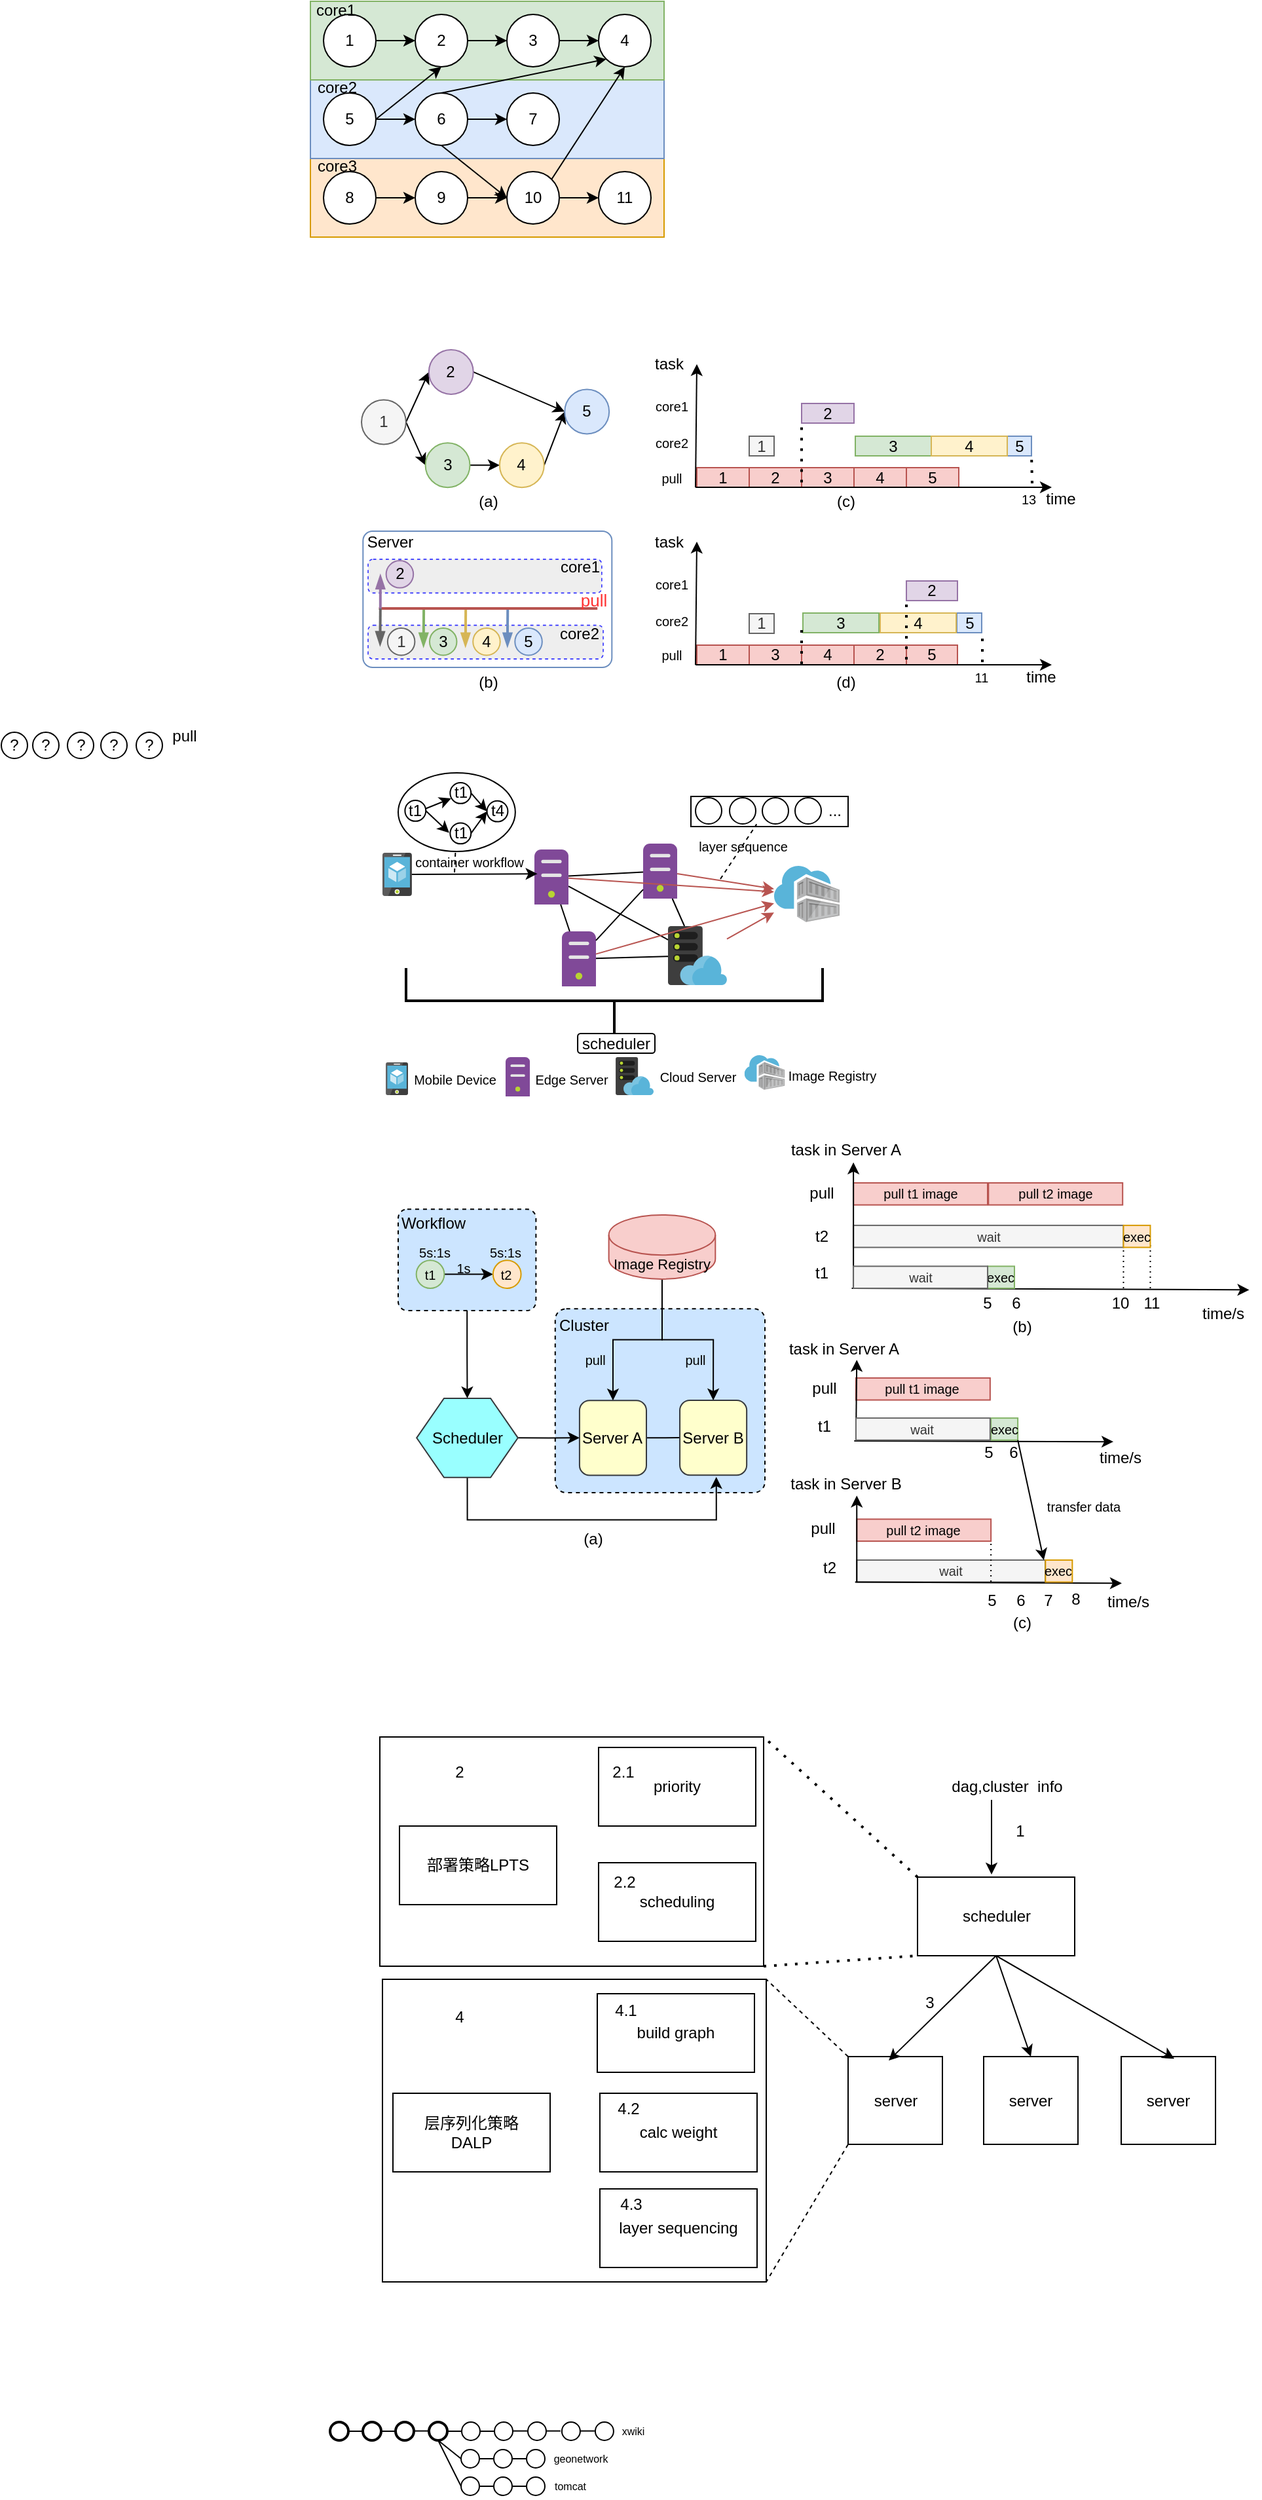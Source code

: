 <mxfile version="25.0.3">
  <diagram name="第 1 页" id="dXxmEB8wBgXwKS0y80WO">
    <mxGraphModel dx="1618" dy="585" grid="0" gridSize="10" guides="1" tooltips="1" connect="1" arrows="1" fold="1" page="1" pageScale="1" pageWidth="827" pageHeight="1169" math="0" shadow="0">
      <root>
        <mxCell id="0" />
        <mxCell id="1" parent="0" />
        <mxCell id="tU7GtN9KL6bONfvd-qDf-21" value="" style="rounded=0;whiteSpace=wrap;html=1;" parent="1" vertex="1">
          <mxGeometry x="133" y="1455" width="293" height="175" as="geometry" />
        </mxCell>
        <mxCell id="tU7GtN9KL6bONfvd-qDf-20" value="" style="rounded=0;whiteSpace=wrap;html=1;" parent="1" vertex="1">
          <mxGeometry x="135" y="1640" width="293" height="231" as="geometry" />
        </mxCell>
        <mxCell id="T47r0UOtOiPmSLAEJL3M-28" value="" style="rounded=0;whiteSpace=wrap;html=1;fillColor=#ffe6cc;strokeColor=#d79b00;" parent="1" vertex="1">
          <mxGeometry x="80" y="250" width="270" height="60" as="geometry" />
        </mxCell>
        <mxCell id="T47r0UOtOiPmSLAEJL3M-27" value="" style="rounded=0;whiteSpace=wrap;html=1;fillColor=#dae8fc;strokeColor=#6c8ebf;" parent="1" vertex="1">
          <mxGeometry x="80" y="190" width="270" height="60" as="geometry" />
        </mxCell>
        <mxCell id="T47r0UOtOiPmSLAEJL3M-26" value="" style="rounded=0;whiteSpace=wrap;html=1;fillColor=#d5e8d4;strokeColor=#82b366;" parent="1" vertex="1">
          <mxGeometry x="80" y="130" width="270" height="60" as="geometry" />
        </mxCell>
        <mxCell id="T47r0UOtOiPmSLAEJL3M-5" style="edgeStyle=orthogonalEdgeStyle;rounded=0;orthogonalLoop=1;jettySize=auto;html=1;exitX=1;exitY=0.5;exitDx=0;exitDy=0;entryX=0;entryY=0.5;entryDx=0;entryDy=0;" parent="1" source="T47r0UOtOiPmSLAEJL3M-1" target="T47r0UOtOiPmSLAEJL3M-3" edge="1">
          <mxGeometry relative="1" as="geometry" />
        </mxCell>
        <mxCell id="T47r0UOtOiPmSLAEJL3M-1" value="1" style="ellipse;whiteSpace=wrap;html=1;aspect=fixed;" parent="1" vertex="1">
          <mxGeometry x="90" y="140" width="40" height="40" as="geometry" />
        </mxCell>
        <mxCell id="T47r0UOtOiPmSLAEJL3M-6" style="edgeStyle=orthogonalEdgeStyle;rounded=0;orthogonalLoop=1;jettySize=auto;html=1;exitX=1;exitY=0.5;exitDx=0;exitDy=0;entryX=0;entryY=0.5;entryDx=0;entryDy=0;" parent="1" source="T47r0UOtOiPmSLAEJL3M-3" target="T47r0UOtOiPmSLAEJL3M-4" edge="1">
          <mxGeometry relative="1" as="geometry" />
        </mxCell>
        <mxCell id="T47r0UOtOiPmSLAEJL3M-3" value="2" style="ellipse;whiteSpace=wrap;html=1;aspect=fixed;" parent="1" vertex="1">
          <mxGeometry x="160" y="140" width="40" height="40" as="geometry" />
        </mxCell>
        <mxCell id="T47r0UOtOiPmSLAEJL3M-8" style="edgeStyle=orthogonalEdgeStyle;rounded=0;orthogonalLoop=1;jettySize=auto;html=1;exitX=1;exitY=0.5;exitDx=0;exitDy=0;entryX=0;entryY=0.5;entryDx=0;entryDy=0;" parent="1" source="T47r0UOtOiPmSLAEJL3M-4" target="T47r0UOtOiPmSLAEJL3M-7" edge="1">
          <mxGeometry relative="1" as="geometry" />
        </mxCell>
        <mxCell id="T47r0UOtOiPmSLAEJL3M-4" value="3" style="ellipse;whiteSpace=wrap;html=1;aspect=fixed;" parent="1" vertex="1">
          <mxGeometry x="230" y="140" width="40" height="40" as="geometry" />
        </mxCell>
        <mxCell id="T47r0UOtOiPmSLAEJL3M-7" value="4" style="ellipse;whiteSpace=wrap;html=1;aspect=fixed;" parent="1" vertex="1">
          <mxGeometry x="300" y="140" width="40" height="40" as="geometry" />
        </mxCell>
        <mxCell id="T47r0UOtOiPmSLAEJL3M-13" style="edgeStyle=orthogonalEdgeStyle;rounded=0;orthogonalLoop=1;jettySize=auto;html=1;exitX=1;exitY=0.5;exitDx=0;exitDy=0;entryX=0;entryY=0.5;entryDx=0;entryDy=0;" parent="1" source="T47r0UOtOiPmSLAEJL3M-10" target="T47r0UOtOiPmSLAEJL3M-11" edge="1">
          <mxGeometry relative="1" as="geometry" />
        </mxCell>
        <mxCell id="T47r0UOtOiPmSLAEJL3M-23" style="rounded=0;orthogonalLoop=1;jettySize=auto;html=1;exitX=1;exitY=0.5;exitDx=0;exitDy=0;entryX=0.5;entryY=1;entryDx=0;entryDy=0;" parent="1" source="T47r0UOtOiPmSLAEJL3M-10" target="T47r0UOtOiPmSLAEJL3M-3" edge="1">
          <mxGeometry relative="1" as="geometry" />
        </mxCell>
        <mxCell id="T47r0UOtOiPmSLAEJL3M-10" value="5" style="ellipse;whiteSpace=wrap;html=1;aspect=fixed;" parent="1" vertex="1">
          <mxGeometry x="90" y="200" width="40" height="40" as="geometry" />
        </mxCell>
        <mxCell id="T47r0UOtOiPmSLAEJL3M-14" style="edgeStyle=orthogonalEdgeStyle;rounded=0;orthogonalLoop=1;jettySize=auto;html=1;exitX=1;exitY=0.5;exitDx=0;exitDy=0;entryX=0;entryY=0.5;entryDx=0;entryDy=0;" parent="1" source="T47r0UOtOiPmSLAEJL3M-11" target="T47r0UOtOiPmSLAEJL3M-12" edge="1">
          <mxGeometry relative="1" as="geometry" />
        </mxCell>
        <mxCell id="T47r0UOtOiPmSLAEJL3M-24" style="rounded=0;orthogonalLoop=1;jettySize=auto;html=1;exitX=0.5;exitY=1;exitDx=0;exitDy=0;entryX=0;entryY=0.5;entryDx=0;entryDy=0;" parent="1" source="T47r0UOtOiPmSLAEJL3M-11" target="T47r0UOtOiPmSLAEJL3M-17" edge="1">
          <mxGeometry relative="1" as="geometry" />
        </mxCell>
        <mxCell id="T47r0UOtOiPmSLAEJL3M-11" value="6" style="ellipse;whiteSpace=wrap;html=1;aspect=fixed;" parent="1" vertex="1">
          <mxGeometry x="160" y="200" width="40" height="40" as="geometry" />
        </mxCell>
        <mxCell id="T47r0UOtOiPmSLAEJL3M-12" value="7" style="ellipse;whiteSpace=wrap;html=1;aspect=fixed;" parent="1" vertex="1">
          <mxGeometry x="230" y="200" width="40" height="40" as="geometry" />
        </mxCell>
        <mxCell id="T47r0UOtOiPmSLAEJL3M-20" style="edgeStyle=orthogonalEdgeStyle;rounded=0;orthogonalLoop=1;jettySize=auto;html=1;exitX=1;exitY=0.5;exitDx=0;exitDy=0;entryX=0;entryY=0.5;entryDx=0;entryDy=0;" parent="1" source="T47r0UOtOiPmSLAEJL3M-15" target="T47r0UOtOiPmSLAEJL3M-16" edge="1">
          <mxGeometry relative="1" as="geometry" />
        </mxCell>
        <mxCell id="T47r0UOtOiPmSLAEJL3M-15" value="8" style="ellipse;whiteSpace=wrap;html=1;aspect=fixed;" parent="1" vertex="1">
          <mxGeometry x="90" y="260" width="40" height="40" as="geometry" />
        </mxCell>
        <mxCell id="T47r0UOtOiPmSLAEJL3M-21" style="edgeStyle=orthogonalEdgeStyle;rounded=0;orthogonalLoop=1;jettySize=auto;html=1;exitX=1;exitY=0.5;exitDx=0;exitDy=0;entryX=0;entryY=0.5;entryDx=0;entryDy=0;" parent="1" source="T47r0UOtOiPmSLAEJL3M-16" target="T47r0UOtOiPmSLAEJL3M-17" edge="1">
          <mxGeometry relative="1" as="geometry" />
        </mxCell>
        <mxCell id="T47r0UOtOiPmSLAEJL3M-16" value="9" style="ellipse;whiteSpace=wrap;html=1;aspect=fixed;" parent="1" vertex="1">
          <mxGeometry x="160" y="260" width="40" height="40" as="geometry" />
        </mxCell>
        <mxCell id="T47r0UOtOiPmSLAEJL3M-22" style="edgeStyle=orthogonalEdgeStyle;rounded=0;orthogonalLoop=1;jettySize=auto;html=1;exitX=1;exitY=0.5;exitDx=0;exitDy=0;entryX=0;entryY=0.5;entryDx=0;entryDy=0;" parent="1" source="T47r0UOtOiPmSLAEJL3M-17" target="T47r0UOtOiPmSLAEJL3M-18" edge="1">
          <mxGeometry relative="1" as="geometry" />
        </mxCell>
        <mxCell id="T47r0UOtOiPmSLAEJL3M-25" style="rounded=0;orthogonalLoop=1;jettySize=auto;html=1;exitX=1;exitY=0;exitDx=0;exitDy=0;entryX=0.5;entryY=1;entryDx=0;entryDy=0;" parent="1" source="T47r0UOtOiPmSLAEJL3M-17" target="T47r0UOtOiPmSLAEJL3M-7" edge="1">
          <mxGeometry relative="1" as="geometry" />
        </mxCell>
        <mxCell id="T47r0UOtOiPmSLAEJL3M-17" value="10" style="ellipse;whiteSpace=wrap;html=1;aspect=fixed;" parent="1" vertex="1">
          <mxGeometry x="230" y="260" width="40" height="40" as="geometry" />
        </mxCell>
        <mxCell id="T47r0UOtOiPmSLAEJL3M-18" value="11" style="ellipse;whiteSpace=wrap;html=1;aspect=fixed;" parent="1" vertex="1">
          <mxGeometry x="300" y="260" width="40" height="40" as="geometry" />
        </mxCell>
        <mxCell id="T47r0UOtOiPmSLAEJL3M-29" value="core1" style="text;html=1;align=center;verticalAlign=middle;whiteSpace=wrap;rounded=0;" parent="1" vertex="1">
          <mxGeometry x="81" y="131" width="37" height="12" as="geometry" />
        </mxCell>
        <mxCell id="K3TDqo_XJbInINtvBPzG-19" value="1" style="rounded=0;whiteSpace=wrap;html=1;fillColor=#f8cecc;strokeColor=#b85450;" parent="1" vertex="1">
          <mxGeometry x="375" y="486" width="40" height="15" as="geometry" />
        </mxCell>
        <mxCell id="K3TDqo_XJbInINtvBPzG-20" value="2" style="rounded=0;whiteSpace=wrap;html=1;fillColor=#f8cecc;strokeColor=#b85450;" parent="1" vertex="1">
          <mxGeometry x="415" y="486" width="40" height="15" as="geometry" />
        </mxCell>
        <mxCell id="K3TDqo_XJbInINtvBPzG-22" value="core1" style="text;html=1;align=center;verticalAlign=middle;whiteSpace=wrap;rounded=0;fontSize=10;" parent="1" vertex="1">
          <mxGeometry x="326" y="424" width="60" height="30" as="geometry" />
        </mxCell>
        <mxCell id="K3TDqo_XJbInINtvBPzG-23" value="core2" style="text;html=1;align=center;verticalAlign=middle;whiteSpace=wrap;rounded=0;fontSize=10;" parent="1" vertex="1">
          <mxGeometry x="326" y="452" width="60" height="30" as="geometry" />
        </mxCell>
        <mxCell id="K3TDqo_XJbInINtvBPzG-24" value="1" style="rounded=0;whiteSpace=wrap;html=1;fillColor=#f5f5f5;strokeColor=#666666;fontColor=#333333;" parent="1" vertex="1">
          <mxGeometry x="415" y="462" width="19" height="15" as="geometry" />
        </mxCell>
        <mxCell id="K3TDqo_XJbInINtvBPzG-25" value="5" style="rounded=0;whiteSpace=wrap;html=1;fillColor=#dae8fc;strokeColor=#6c8ebf;" parent="1" vertex="1">
          <mxGeometry x="611.5" y="462" width="19" height="15" as="geometry" />
        </mxCell>
        <mxCell id="K3TDqo_XJbInINtvBPzG-26" value="2" style="rounded=0;whiteSpace=wrap;html=1;fillColor=#e1d5e7;strokeColor=#9673a6;" parent="1" vertex="1">
          <mxGeometry x="455" y="437" width="40" height="15" as="geometry" />
        </mxCell>
        <mxCell id="K3TDqo_XJbInINtvBPzG-27" value="3" style="rounded=0;whiteSpace=wrap;html=1;fillColor=#d5e8d4;strokeColor=#82b366;" parent="1" vertex="1">
          <mxGeometry x="496" y="462" width="58" height="15" as="geometry" />
        </mxCell>
        <mxCell id="K3TDqo_XJbInINtvBPzG-28" value="4" style="rounded=0;whiteSpace=wrap;html=1;fillColor=#fff2cc;strokeColor=#d6b656;" parent="1" vertex="1">
          <mxGeometry x="554" y="462" width="58" height="15" as="geometry" />
        </mxCell>
        <mxCell id="K3TDqo_XJbInINtvBPzG-29" value="3" style="rounded=0;whiteSpace=wrap;html=1;fillColor=#f8cecc;strokeColor=#b85450;" parent="1" vertex="1">
          <mxGeometry x="455" y="486" width="40" height="15" as="geometry" />
        </mxCell>
        <mxCell id="K3TDqo_XJbInINtvBPzG-30" value="4" style="rounded=0;whiteSpace=wrap;html=1;fillColor=#f8cecc;strokeColor=#b85450;" parent="1" vertex="1">
          <mxGeometry x="495" y="486" width="40" height="15" as="geometry" />
        </mxCell>
        <mxCell id="K3TDqo_XJbInINtvBPzG-31" value="5" style="rounded=0;whiteSpace=wrap;html=1;fillColor=#f8cecc;strokeColor=#b85450;" parent="1" vertex="1">
          <mxGeometry x="535" y="486" width="40" height="15" as="geometry" />
        </mxCell>
        <mxCell id="K3TDqo_XJbInINtvBPzG-69" value="" style="endArrow=classic;html=1;rounded=0;exitX=0.75;exitY=1;exitDx=0;exitDy=0;" parent="1" edge="1">
          <mxGeometry width="50" height="50" relative="1" as="geometry">
            <mxPoint x="374.0" y="501.0" as="sourcePoint" />
            <mxPoint x="646" y="501" as="targetPoint" />
          </mxGeometry>
        </mxCell>
        <mxCell id="K3TDqo_XJbInINtvBPzG-70" value="time" style="text;html=1;align=center;verticalAlign=middle;whiteSpace=wrap;rounded=0;" parent="1" vertex="1">
          <mxGeometry x="637.5" y="495" width="29.5" height="30" as="geometry" />
        </mxCell>
        <mxCell id="K3TDqo_XJbInINtvBPzG-72" value="" style="endArrow=classic;html=1;rounded=0;exitX=0.75;exitY=1;exitDx=0;exitDy=0;" parent="1" edge="1">
          <mxGeometry width="50" height="50" relative="1" as="geometry">
            <mxPoint x="374.0" y="501.0" as="sourcePoint" />
            <mxPoint x="375" y="407" as="targetPoint" />
          </mxGeometry>
        </mxCell>
        <mxCell id="K3TDqo_XJbInINtvBPzG-75" value="task" style="text;html=1;align=center;verticalAlign=middle;whiteSpace=wrap;rounded=0;" parent="1" vertex="1">
          <mxGeometry x="324" y="392" width="60" height="30" as="geometry" />
        </mxCell>
        <mxCell id="K3TDqo_XJbInINtvBPzG-197" value="?" style="ellipse;whiteSpace=wrap;html=1;aspect=fixed;" parent="1" vertex="1">
          <mxGeometry x="-156" y="688" width="20" height="20" as="geometry" />
        </mxCell>
        <mxCell id="K3TDqo_XJbInINtvBPzG-198" value="?" style="ellipse;whiteSpace=wrap;html=1;aspect=fixed;" parent="1" vertex="1">
          <mxGeometry x="-132" y="688" width="20" height="20" as="geometry" />
        </mxCell>
        <mxCell id="K3TDqo_XJbInINtvBPzG-199" value="?" style="ellipse;whiteSpace=wrap;html=1;aspect=fixed;" parent="1" vertex="1">
          <mxGeometry x="-105.5" y="688" width="20" height="20" as="geometry" />
        </mxCell>
        <mxCell id="K3TDqo_XJbInINtvBPzG-200" value="?" style="ellipse;whiteSpace=wrap;html=1;aspect=fixed;" parent="1" vertex="1">
          <mxGeometry x="-80" y="688" width="20" height="20" as="geometry" />
        </mxCell>
        <mxCell id="K3TDqo_XJbInINtvBPzG-202" value="?" style="ellipse;whiteSpace=wrap;html=1;aspect=fixed;" parent="1" vertex="1">
          <mxGeometry x="-53" y="688" width="20" height="20" as="geometry" />
        </mxCell>
        <mxCell id="K3TDqo_XJbInINtvBPzG-204" value="pull" style="text;html=1;align=center;verticalAlign=middle;whiteSpace=wrap;rounded=0;" parent="1" vertex="1">
          <mxGeometry x="-46" y="676" width="60" height="30" as="geometry" />
        </mxCell>
        <mxCell id="K3TDqo_XJbInINtvBPzG-206" value="(c)" style="text;html=1;align=center;verticalAlign=middle;whiteSpace=wrap;rounded=0;" parent="1" vertex="1">
          <mxGeometry x="459" y="496.655" width="60" height="30" as="geometry" />
        </mxCell>
        <mxCell id="tU7GtN9KL6bONfvd-qDf-1" value="" style="endArrow=classic;html=1;rounded=0;exitX=0.5;exitY=0;exitDx=0;exitDy=0;entryX=0;entryY=1;entryDx=0;entryDy=0;" parent="1" source="T47r0UOtOiPmSLAEJL3M-11" target="T47r0UOtOiPmSLAEJL3M-7" edge="1">
          <mxGeometry width="50" height="50" relative="1" as="geometry">
            <mxPoint x="217" y="246" as="sourcePoint" />
            <mxPoint x="267" y="196" as="targetPoint" />
          </mxGeometry>
        </mxCell>
        <mxCell id="tU7GtN9KL6bONfvd-qDf-2" value="&lt;div&gt;部署策略LPTS&lt;/div&gt;" style="rounded=0;whiteSpace=wrap;html=1;" parent="1" vertex="1">
          <mxGeometry x="148" y="1523" width="120" height="60" as="geometry" />
        </mxCell>
        <mxCell id="tU7GtN9KL6bONfvd-qDf-3" value="层序列化策略&lt;br&gt;&lt;div&gt;DALP&lt;/div&gt;" style="rounded=0;whiteSpace=wrap;html=1;" parent="1" vertex="1">
          <mxGeometry x="143" y="1727" width="120" height="60" as="geometry" />
        </mxCell>
        <mxCell id="tU7GtN9KL6bONfvd-qDf-4" value="priority" style="rounded=0;whiteSpace=wrap;html=1;" parent="1" vertex="1">
          <mxGeometry x="300" y="1463" width="120" height="60" as="geometry" />
        </mxCell>
        <mxCell id="tU7GtN9KL6bONfvd-qDf-5" value="scheduling" style="rounded=0;whiteSpace=wrap;html=1;" parent="1" vertex="1">
          <mxGeometry x="300" y="1551" width="120" height="60" as="geometry" />
        </mxCell>
        <mxCell id="tU7GtN9KL6bONfvd-qDf-6" value="build graph" style="rounded=0;whiteSpace=wrap;html=1;" parent="1" vertex="1">
          <mxGeometry x="299" y="1651" width="120" height="60" as="geometry" />
        </mxCell>
        <mxCell id="tU7GtN9KL6bONfvd-qDf-7" value="calc weight" style="rounded=0;whiteSpace=wrap;html=1;" parent="1" vertex="1">
          <mxGeometry x="301" y="1727" width="120" height="60" as="geometry" />
        </mxCell>
        <mxCell id="tU7GtN9KL6bONfvd-qDf-9" value="layer sequencing" style="rounded=0;whiteSpace=wrap;html=1;" parent="1" vertex="1">
          <mxGeometry x="301" y="1800" width="120" height="60" as="geometry" />
        </mxCell>
        <mxCell id="tU7GtN9KL6bONfvd-qDf-10" value="server" style="rounded=0;whiteSpace=wrap;html=1;" parent="1" vertex="1">
          <mxGeometry x="490.5" y="1699" width="72" height="67" as="geometry" />
        </mxCell>
        <mxCell id="tU7GtN9KL6bONfvd-qDf-11" value="scheduler" style="rounded=0;whiteSpace=wrap;html=1;" parent="1" vertex="1">
          <mxGeometry x="543.5" y="1562" width="120" height="60" as="geometry" />
        </mxCell>
        <mxCell id="tU7GtN9KL6bONfvd-qDf-12" value="server" style="rounded=0;whiteSpace=wrap;html=1;" parent="1" vertex="1">
          <mxGeometry x="699" y="1699" width="72" height="67" as="geometry" />
        </mxCell>
        <mxCell id="tU7GtN9KL6bONfvd-qDf-13" value="server" style="rounded=0;whiteSpace=wrap;html=1;" parent="1" vertex="1">
          <mxGeometry x="594" y="1699" width="72" height="67" as="geometry" />
        </mxCell>
        <mxCell id="tU7GtN9KL6bONfvd-qDf-14" value="" style="endArrow=classic;html=1;rounded=0;" parent="1" edge="1">
          <mxGeometry width="50" height="50" relative="1" as="geometry">
            <mxPoint x="600" y="1503" as="sourcePoint" />
            <mxPoint x="600" y="1560" as="targetPoint" />
          </mxGeometry>
        </mxCell>
        <mxCell id="tU7GtN9KL6bONfvd-qDf-15" value="" style="endArrow=classic;html=1;rounded=0;exitX=0.5;exitY=1;exitDx=0;exitDy=0;entryX=0.431;entryY=0.045;entryDx=0;entryDy=0;entryPerimeter=0;" parent="1" source="tU7GtN9KL6bONfvd-qDf-11" target="tU7GtN9KL6bONfvd-qDf-10" edge="1">
          <mxGeometry width="50" height="50" relative="1" as="geometry">
            <mxPoint x="451" y="1714" as="sourcePoint" />
            <mxPoint x="501" y="1664" as="targetPoint" />
          </mxGeometry>
        </mxCell>
        <mxCell id="tU7GtN9KL6bONfvd-qDf-16" value="" style="endArrow=classic;html=1;rounded=0;exitX=0.5;exitY=1;exitDx=0;exitDy=0;entryX=0.5;entryY=0;entryDx=0;entryDy=0;" parent="1" source="tU7GtN9KL6bONfvd-qDf-11" target="tU7GtN9KL6bONfvd-qDf-13" edge="1">
          <mxGeometry width="50" height="50" relative="1" as="geometry">
            <mxPoint x="641" y="1696" as="sourcePoint" />
            <mxPoint x="691" y="1646" as="targetPoint" />
          </mxGeometry>
        </mxCell>
        <mxCell id="tU7GtN9KL6bONfvd-qDf-17" value="" style="endArrow=classic;html=1;rounded=0;exitX=0.5;exitY=1;exitDx=0;exitDy=0;entryX=0.563;entryY=0.025;entryDx=0;entryDy=0;entryPerimeter=0;" parent="1" source="tU7GtN9KL6bONfvd-qDf-11" target="tU7GtN9KL6bONfvd-qDf-12" edge="1">
          <mxGeometry width="50" height="50" relative="1" as="geometry">
            <mxPoint x="614" y="1632" as="sourcePoint" />
            <mxPoint x="660" y="1709" as="targetPoint" />
          </mxGeometry>
        </mxCell>
        <mxCell id="tU7GtN9KL6bONfvd-qDf-18" value="dag,cluster&amp;nbsp; info" style="text;html=1;align=center;verticalAlign=middle;whiteSpace=wrap;rounded=0;" parent="1" vertex="1">
          <mxGeometry x="557" y="1478" width="110" height="30" as="geometry" />
        </mxCell>
        <mxCell id="tU7GtN9KL6bONfvd-qDf-23" value="" style="endArrow=none;dashed=1;html=1;dashPattern=1 3;strokeWidth=2;rounded=0;entryX=1;entryY=0;entryDx=0;entryDy=0;exitX=0;exitY=0;exitDx=0;exitDy=0;" parent="1" source="tU7GtN9KL6bONfvd-qDf-11" target="tU7GtN9KL6bONfvd-qDf-21" edge="1">
          <mxGeometry width="50" height="50" relative="1" as="geometry">
            <mxPoint x="473" y="1593" as="sourcePoint" />
            <mxPoint x="523" y="1543" as="targetPoint" />
          </mxGeometry>
        </mxCell>
        <mxCell id="tU7GtN9KL6bONfvd-qDf-24" value="" style="endArrow=none;dashed=1;html=1;dashPattern=1 3;strokeWidth=2;rounded=0;entryX=0;entryY=1;entryDx=0;entryDy=0;exitX=1;exitY=1;exitDx=0;exitDy=0;" parent="1" source="tU7GtN9KL6bONfvd-qDf-21" target="tU7GtN9KL6bONfvd-qDf-11" edge="1">
          <mxGeometry width="50" height="50" relative="1" as="geometry">
            <mxPoint x="441" y="1672" as="sourcePoint" />
            <mxPoint x="491" y="1622" as="targetPoint" />
          </mxGeometry>
        </mxCell>
        <mxCell id="tU7GtN9KL6bONfvd-qDf-25" value="" style="endArrow=none;dashed=1;html=1;rounded=0;entryX=1;entryY=0;entryDx=0;entryDy=0;exitX=0;exitY=0;exitDx=0;exitDy=0;" parent="1" source="tU7GtN9KL6bONfvd-qDf-10" target="tU7GtN9KL6bONfvd-qDf-20" edge="1">
          <mxGeometry width="50" height="50" relative="1" as="geometry">
            <mxPoint x="502" y="1872" as="sourcePoint" />
            <mxPoint x="552" y="1822" as="targetPoint" />
          </mxGeometry>
        </mxCell>
        <mxCell id="tU7GtN9KL6bONfvd-qDf-26" value="" style="endArrow=none;dashed=1;html=1;rounded=0;entryX=1;entryY=1;entryDx=0;entryDy=0;exitX=0;exitY=1;exitDx=0;exitDy=0;" parent="1" source="tU7GtN9KL6bONfvd-qDf-10" target="tU7GtN9KL6bONfvd-qDf-20" edge="1">
          <mxGeometry width="50" height="50" relative="1" as="geometry">
            <mxPoint x="501" y="1709" as="sourcePoint" />
            <mxPoint x="438" y="1650" as="targetPoint" />
          </mxGeometry>
        </mxCell>
        <mxCell id="tU7GtN9KL6bONfvd-qDf-27" value="1" style="text;html=1;align=center;verticalAlign=middle;whiteSpace=wrap;rounded=0;" parent="1" vertex="1">
          <mxGeometry x="592" y="1512" width="60" height="30" as="geometry" />
        </mxCell>
        <mxCell id="tU7GtN9KL6bONfvd-qDf-28" value="2" style="text;html=1;align=center;verticalAlign=middle;whiteSpace=wrap;rounded=0;" parent="1" vertex="1">
          <mxGeometry x="164" y="1467" width="60" height="30" as="geometry" />
        </mxCell>
        <mxCell id="tU7GtN9KL6bONfvd-qDf-29" value="2.1&lt;span style=&quot;text-wrap-mode: nowrap; color: rgba(0, 0, 0, 0); font-family: monospace; font-size: 0px; text-align: start;&quot;&gt;%3CmxGraphModel%3E%3Croot%3E%3CmxCell%20id%3D%220%22%2F%3E%3CmxCell%20id%3D%221%22%20parent%3D%220%22%2F%3E%3CmxCell%20id%3D%222%22%20value%3D%222%22%20style%3D%22text%3Bhtml%3D1%3Balign%3Dcenter%3BverticalAlign%3Dmiddle%3BwhiteSpace%3Dwrap%3Brounded%3D0%3B%22%20vertex%3D%221%22%20parent%3D%221%22%3E%3CmxGeometry%20x%3D%22164%22%20y%3D%221467%22%20width%3D%2260%22%20height%3D%2230%22%20as%3D%22geometry%22%2F%3E%3C%2FmxCell%3E%3C%2Froot%3E%3C%2FmxGraphModel%3E&lt;/span&gt;" style="text;html=1;align=center;verticalAlign=middle;whiteSpace=wrap;rounded=0;" parent="1" vertex="1">
          <mxGeometry x="289" y="1467" width="60" height="30" as="geometry" />
        </mxCell>
        <mxCell id="tU7GtN9KL6bONfvd-qDf-30" value="2.2&lt;span style=&quot;text-wrap-mode: nowrap; color: rgba(0, 0, 0, 0); font-family: monospace; font-size: 0px; text-align: start;&quot;&gt;%3CmxGraphModel%3E%3Croot%3E%3CmxCell%20id%3D%220%22%2F%3E%3CmxCell%20id%3D%221%22%20parent%3D%220%22%2F%3E%3CmxCell%20id%3D%222%22%20value%3D%222%22%20style%3D%22text%3Bhtml%3D1%3Balign%3Dcenter%3BverticalAlign%3Dmiddle%3BwhiteSpace%3Dwrap%3Brounded%3D0%3B%22%20vertex%3D%221%22%20parent%3D%221%22%3E%3CmxGeometry%20x%3D%22164%22%20y%3D%221467%22%20width%3D%2260%22%20height%3D%2230%22%20as%3D%22geometry%22%2F%3E%3C%2FmxCell%3E%3C%2Froot%3E%3C%2FmxGraphModel%32&lt;/span&gt;" style="text;html=1;align=center;verticalAlign=middle;whiteSpace=wrap;rounded=0;" parent="1" vertex="1">
          <mxGeometry x="290" y="1551" width="60" height="30" as="geometry" />
        </mxCell>
        <mxCell id="tU7GtN9KL6bONfvd-qDf-31" value="3" style="text;html=1;align=center;verticalAlign=middle;whiteSpace=wrap;rounded=0;" parent="1" vertex="1">
          <mxGeometry x="523" y="1643" width="60" height="30" as="geometry" />
        </mxCell>
        <mxCell id="tU7GtN9KL6bONfvd-qDf-32" value="4" style="text;html=1;align=center;verticalAlign=middle;whiteSpace=wrap;rounded=0;" parent="1" vertex="1">
          <mxGeometry x="164" y="1654" width="60" height="30" as="geometry" />
        </mxCell>
        <mxCell id="tU7GtN9KL6bONfvd-qDf-33" value="4.1" style="text;html=1;align=center;verticalAlign=middle;whiteSpace=wrap;rounded=0;" parent="1" vertex="1">
          <mxGeometry x="291" y="1649" width="60" height="30" as="geometry" />
        </mxCell>
        <mxCell id="tU7GtN9KL6bONfvd-qDf-35" value="4.2" style="text;html=1;align=center;verticalAlign=middle;whiteSpace=wrap;rounded=0;" parent="1" vertex="1">
          <mxGeometry x="293" y="1724" width="60" height="30" as="geometry" />
        </mxCell>
        <mxCell id="tU7GtN9KL6bONfvd-qDf-36" value="4.3" style="text;html=1;align=center;verticalAlign=middle;whiteSpace=wrap;rounded=0;" parent="1" vertex="1">
          <mxGeometry x="295" y="1797" width="60" height="30" as="geometry" />
        </mxCell>
        <mxCell id="tU7GtN9KL6bONfvd-qDf-42" value="core2" style="text;html=1;align=center;verticalAlign=middle;whiteSpace=wrap;rounded=0;" parent="1" vertex="1">
          <mxGeometry x="81.5" y="190" width="37" height="12" as="geometry" />
        </mxCell>
        <mxCell id="tU7GtN9KL6bONfvd-qDf-43" value="core3" style="text;html=1;align=center;verticalAlign=middle;whiteSpace=wrap;rounded=0;" parent="1" vertex="1">
          <mxGeometry x="81.5" y="250" width="37" height="12" as="geometry" />
        </mxCell>
        <mxCell id="tU7GtN9KL6bONfvd-qDf-44" value="pull" style="text;html=1;align=center;verticalAlign=middle;whiteSpace=wrap;rounded=0;fontSize=10;" parent="1" vertex="1">
          <mxGeometry x="326" y="478.5" width="60" height="30" as="geometry" />
        </mxCell>
        <mxCell id="tU7GtN9KL6bONfvd-qDf-45" value="" style="endArrow=none;dashed=1;html=1;dashPattern=1 3;strokeWidth=2;rounded=0;entryX=0;entryY=1;entryDx=0;entryDy=0;exitX=0;exitY=0.75;exitDx=0;exitDy=0;" parent="1" source="K3TDqo_XJbInINtvBPzG-29" target="K3TDqo_XJbInINtvBPzG-26" edge="1">
          <mxGeometry width="50" height="50" relative="1" as="geometry">
            <mxPoint x="423" y="555" as="sourcePoint" />
            <mxPoint x="473" y="505" as="targetPoint" />
          </mxGeometry>
        </mxCell>
        <mxCell id="tU7GtN9KL6bONfvd-qDf-46" value="" style="endArrow=none;dashed=1;html=1;dashPattern=1 3;strokeWidth=2;rounded=0;entryX=0;entryY=1;entryDx=0;entryDy=0;" parent="1" edge="1">
          <mxGeometry width="50" height="50" relative="1" as="geometry">
            <mxPoint x="631" y="498" as="sourcePoint" />
            <mxPoint x="630.5" y="475" as="targetPoint" />
          </mxGeometry>
        </mxCell>
        <mxCell id="tU7GtN9KL6bONfvd-qDf-47" value="13" style="text;html=1;align=center;verticalAlign=middle;whiteSpace=wrap;rounded=0;fontSize=10;" parent="1" vertex="1">
          <mxGeometry x="613" y="495" width="31" height="30" as="geometry" />
        </mxCell>
        <mxCell id="tU7GtN9KL6bONfvd-qDf-49" value="1" style="rounded=0;whiteSpace=wrap;html=1;fillColor=#f8cecc;strokeColor=#b85450;" parent="1" vertex="1">
          <mxGeometry x="375" y="621.5" width="40" height="15" as="geometry" />
        </mxCell>
        <mxCell id="tU7GtN9KL6bONfvd-qDf-50" value="3" style="rounded=0;whiteSpace=wrap;html=1;fillColor=#f8cecc;strokeColor=#b85450;" parent="1" vertex="1">
          <mxGeometry x="415" y="621.5" width="40" height="15" as="geometry" />
        </mxCell>
        <mxCell id="tU7GtN9KL6bONfvd-qDf-51" value="core1" style="text;html=1;align=center;verticalAlign=middle;whiteSpace=wrap;rounded=0;fontSize=10;" parent="1" vertex="1">
          <mxGeometry x="326" y="559.5" width="60" height="30" as="geometry" />
        </mxCell>
        <mxCell id="tU7GtN9KL6bONfvd-qDf-52" value="core2" style="text;html=1;align=center;verticalAlign=middle;whiteSpace=wrap;rounded=0;fontSize=10;" parent="1" vertex="1">
          <mxGeometry x="326" y="587.5" width="60" height="30" as="geometry" />
        </mxCell>
        <mxCell id="tU7GtN9KL6bONfvd-qDf-53" value="1" style="rounded=0;whiteSpace=wrap;html=1;fillColor=#f5f5f5;strokeColor=#666666;fontColor=#333333;" parent="1" vertex="1">
          <mxGeometry x="415" y="597.5" width="19" height="15" as="geometry" />
        </mxCell>
        <mxCell id="tU7GtN9KL6bONfvd-qDf-54" value="5" style="rounded=0;whiteSpace=wrap;html=1;fillColor=#dae8fc;strokeColor=#6c8ebf;" parent="1" vertex="1">
          <mxGeometry x="573.5" y="597" width="19" height="15" as="geometry" />
        </mxCell>
        <mxCell id="tU7GtN9KL6bONfvd-qDf-55" value="2" style="rounded=0;whiteSpace=wrap;html=1;fillColor=#e1d5e7;strokeColor=#9673a6;" parent="1" vertex="1">
          <mxGeometry x="535" y="572.5" width="39" height="15" as="geometry" />
        </mxCell>
        <mxCell id="tU7GtN9KL6bONfvd-qDf-56" value="3" style="rounded=0;whiteSpace=wrap;html=1;fillColor=#d5e8d4;strokeColor=#82b366;" parent="1" vertex="1">
          <mxGeometry x="456" y="597" width="58" height="15" as="geometry" />
        </mxCell>
        <mxCell id="tU7GtN9KL6bONfvd-qDf-57" value="4" style="rounded=0;whiteSpace=wrap;html=1;fillColor=#fff2cc;strokeColor=#d6b656;" parent="1" vertex="1">
          <mxGeometry x="515" y="597" width="58" height="15" as="geometry" />
        </mxCell>
        <mxCell id="tU7GtN9KL6bONfvd-qDf-58" value="4" style="rounded=0;whiteSpace=wrap;html=1;fillColor=#f8cecc;strokeColor=#b85450;" parent="1" vertex="1">
          <mxGeometry x="455" y="621.5" width="40" height="15" as="geometry" />
        </mxCell>
        <mxCell id="tU7GtN9KL6bONfvd-qDf-59" value="2" style="rounded=0;whiteSpace=wrap;html=1;fillColor=#f8cecc;strokeColor=#b85450;" parent="1" vertex="1">
          <mxGeometry x="495" y="621.5" width="40" height="15" as="geometry" />
        </mxCell>
        <mxCell id="tU7GtN9KL6bONfvd-qDf-60" value="5" style="rounded=0;whiteSpace=wrap;html=1;fillColor=#f8cecc;strokeColor=#b85450;" parent="1" vertex="1">
          <mxGeometry x="535" y="621.5" width="39" height="15" as="geometry" />
        </mxCell>
        <mxCell id="tU7GtN9KL6bONfvd-qDf-61" value="" style="endArrow=classic;html=1;rounded=0;exitX=0.75;exitY=1;exitDx=0;exitDy=0;" parent="1" edge="1">
          <mxGeometry width="50" height="50" relative="1" as="geometry">
            <mxPoint x="374.0" y="636.5" as="sourcePoint" />
            <mxPoint x="646" y="636.5" as="targetPoint" />
          </mxGeometry>
        </mxCell>
        <mxCell id="tU7GtN9KL6bONfvd-qDf-62" value="time" style="text;html=1;align=center;verticalAlign=middle;whiteSpace=wrap;rounded=0;" parent="1" vertex="1">
          <mxGeometry x="623" y="630.5" width="29.5" height="30" as="geometry" />
        </mxCell>
        <mxCell id="tU7GtN9KL6bONfvd-qDf-63" value="" style="endArrow=classic;html=1;rounded=0;exitX=0.75;exitY=1;exitDx=0;exitDy=0;" parent="1" edge="1">
          <mxGeometry width="50" height="50" relative="1" as="geometry">
            <mxPoint x="374.0" y="636.5" as="sourcePoint" />
            <mxPoint x="375" y="542.5" as="targetPoint" />
          </mxGeometry>
        </mxCell>
        <mxCell id="tU7GtN9KL6bONfvd-qDf-64" value="task" style="text;html=1;align=center;verticalAlign=middle;whiteSpace=wrap;rounded=0;" parent="1" vertex="1">
          <mxGeometry x="324" y="527.5" width="60" height="30" as="geometry" />
        </mxCell>
        <mxCell id="tU7GtN9KL6bONfvd-qDf-65" value="(d)" style="text;html=1;align=center;verticalAlign=middle;whiteSpace=wrap;rounded=0;" parent="1" vertex="1">
          <mxGeometry x="459" y="640.494" width="60" height="18.5" as="geometry" />
        </mxCell>
        <mxCell id="tU7GtN9KL6bONfvd-qDf-66" value="pull" style="text;html=1;align=center;verticalAlign=middle;whiteSpace=wrap;rounded=0;fontSize=10;" parent="1" vertex="1">
          <mxGeometry x="326" y="614" width="60" height="30" as="geometry" />
        </mxCell>
        <mxCell id="tU7GtN9KL6bONfvd-qDf-69" value="11" style="text;html=1;align=center;verticalAlign=middle;whiteSpace=wrap;rounded=0;fontSize=10;" parent="1" vertex="1">
          <mxGeometry x="577" y="630.5" width="31" height="30" as="geometry" />
        </mxCell>
        <mxCell id="tU7GtN9KL6bONfvd-qDf-70" value="" style="endArrow=none;dashed=1;html=1;dashPattern=1 3;strokeWidth=2;rounded=0;entryX=0;entryY=1;entryDx=0;entryDy=0;exitX=0;exitY=0.75;exitDx=0;exitDy=0;" parent="1" edge="1">
          <mxGeometry width="50" height="50" relative="1" as="geometry">
            <mxPoint x="535" y="632.5" as="sourcePoint" />
            <mxPoint x="535" y="587.5" as="targetPoint" />
          </mxGeometry>
        </mxCell>
        <mxCell id="tU7GtN9KL6bONfvd-qDf-71" value="" style="endArrow=none;dashed=1;html=1;dashPattern=1 3;strokeWidth=2;rounded=0;exitX=0;exitY=0.75;exitDx=0;exitDy=0;" parent="1" edge="1">
          <mxGeometry width="50" height="50" relative="1" as="geometry">
            <mxPoint x="593" y="634.5" as="sourcePoint" />
            <mxPoint x="593" y="612" as="targetPoint" />
          </mxGeometry>
        </mxCell>
        <mxCell id="tU7GtN9KL6bONfvd-qDf-73" value="" style="endArrow=none;dashed=1;html=1;dashPattern=1 3;strokeWidth=2;rounded=0;entryX=0;entryY=1;entryDx=0;entryDy=0;" parent="1" edge="1">
          <mxGeometry width="50" height="50" relative="1" as="geometry">
            <mxPoint x="455" y="636" as="sourcePoint" />
            <mxPoint x="455" y="609" as="targetPoint" />
          </mxGeometry>
        </mxCell>
        <mxCell id="tU7GtN9KL6bONfvd-qDf-77" value="" style="image;sketch=0;aspect=fixed;html=1;points=[];align=center;fontSize=12;image=img/lib/mscae/Non_Azure_Machine.svg;" parent="1" vertex="1">
          <mxGeometry x="251.0" y="777.5" width="26.04" height="42" as="geometry" />
        </mxCell>
        <mxCell id="tU7GtN9KL6bONfvd-qDf-78" value="" style="image;sketch=0;aspect=fixed;html=1;points=[];align=center;fontSize=12;image=img/lib/mscae/Non_Azure_Machine.svg;" parent="1" vertex="1">
          <mxGeometry x="271.96" y="840" width="26.04" height="42" as="geometry" />
        </mxCell>
        <mxCell id="tU7GtN9KL6bONfvd-qDf-79" value="" style="image;sketch=0;aspect=fixed;html=1;points=[];align=center;fontSize=12;image=img/lib/mscae/Non_Azure_Machine.svg;" parent="1" vertex="1">
          <mxGeometry x="334" y="773" width="26.04" height="42" as="geometry" />
        </mxCell>
        <mxCell id="tU7GtN9KL6bONfvd-qDf-83" value="" style="image;sketch=0;aspect=fixed;html=1;points=[];align=center;fontSize=12;image=img/lib/mscae/App_Service_Mobile_App.svg;" parent="1" vertex="1">
          <mxGeometry x="135" y="780" width="22.44" height="33" as="geometry" />
        </mxCell>
        <mxCell id="tU7GtN9KL6bONfvd-qDf-104" value="" style="image;sketch=0;aspect=fixed;html=1;points=[];align=center;fontSize=12;image=img/lib/mscae/WebHosting.svg;" parent="1" vertex="1">
          <mxGeometry x="353" y="836" width="45" height="45" as="geometry" />
        </mxCell>
        <mxCell id="tU7GtN9KL6bONfvd-qDf-105" value="" style="image;sketch=0;aspect=fixed;html=1;points=[];align=center;fontSize=12;image=img/lib/mscae/Container_Registries.svg;" parent="1" vertex="1">
          <mxGeometry x="434" y="790" width="50" height="43" as="geometry" />
        </mxCell>
        <mxCell id="tU7GtN9KL6bONfvd-qDf-106" value="" style="group" parent="1" vertex="1" connectable="0">
          <mxGeometry x="147" y="719" width="104.2" height="90" as="geometry" />
        </mxCell>
        <mxCell id="tU7GtN9KL6bONfvd-qDf-74" value="" style="ellipse;whiteSpace=wrap;html=1;" parent="tU7GtN9KL6bONfvd-qDf-106" vertex="1">
          <mxGeometry width="89.42" height="60" as="geometry" />
        </mxCell>
        <mxCell id="tU7GtN9KL6bONfvd-qDf-94" style="rounded=0;orthogonalLoop=1;jettySize=auto;html=1;exitX=0.982;exitY=0.4;exitDx=0;exitDy=0;exitPerimeter=0;" parent="tU7GtN9KL6bONfvd-qDf-106" source="tU7GtN9KL6bONfvd-qDf-96" edge="1">
          <mxGeometry relative="1" as="geometry">
            <mxPoint x="40.425" y="19.5" as="targetPoint" />
          </mxGeometry>
        </mxCell>
        <mxCell id="tU7GtN9KL6bONfvd-qDf-95" style="rounded=0;orthogonalLoop=1;jettySize=auto;html=1;exitX=1;exitY=0.5;exitDx=0;exitDy=0;" parent="tU7GtN9KL6bONfvd-qDf-106" source="tU7GtN9KL6bONfvd-qDf-96" edge="1">
          <mxGeometry relative="1" as="geometry">
            <mxPoint x="38.935" y="45.75" as="targetPoint" />
          </mxGeometry>
        </mxCell>
        <mxCell id="tU7GtN9KL6bONfvd-qDf-96" value="t1" style="ellipse;whiteSpace=wrap;html=1;aspect=fixed;" parent="tU7GtN9KL6bONfvd-qDf-106" vertex="1">
          <mxGeometry x="5.201" y="21.0" width="15.917" height="15.917" as="geometry" />
        </mxCell>
        <mxCell id="tU7GtN9KL6bONfvd-qDf-97" style="rounded=0;orthogonalLoop=1;jettySize=auto;html=1;exitX=1;exitY=0.5;exitDx=0;exitDy=0;entryX=0;entryY=0.5;entryDx=0;entryDy=0;" parent="tU7GtN9KL6bONfvd-qDf-106" source="tU7GtN9KL6bONfvd-qDf-98" target="tU7GtN9KL6bONfvd-qDf-101" edge="1">
          <mxGeometry relative="1" as="geometry" />
        </mxCell>
        <mxCell id="tU7GtN9KL6bONfvd-qDf-98" value="t1" style="ellipse;whiteSpace=wrap;html=1;aspect=fixed;" parent="tU7GtN9KL6bONfvd-qDf-106" vertex="1">
          <mxGeometry x="39.68" y="7.5" width="15.917" height="15.917" as="geometry" />
        </mxCell>
        <mxCell id="tU7GtN9KL6bONfvd-qDf-99" style="rounded=0;orthogonalLoop=1;jettySize=auto;html=1;exitX=0;exitY=0.5;exitDx=0;exitDy=0;entryX=0;entryY=0.5;entryDx=0;entryDy=0;" parent="tU7GtN9KL6bONfvd-qDf-106" source="tU7GtN9KL6bONfvd-qDf-100" target="tU7GtN9KL6bONfvd-qDf-101" edge="1">
          <mxGeometry relative="1" as="geometry" />
        </mxCell>
        <mxCell id="tU7GtN9KL6bONfvd-qDf-100" value="t1" style="ellipse;whiteSpace=wrap;html=1;aspect=fixed;direction=west;" parent="tU7GtN9KL6bONfvd-qDf-106" vertex="1">
          <mxGeometry x="39.68" y="38.25" width="15.917" height="15.917" as="geometry" />
        </mxCell>
        <mxCell id="tU7GtN9KL6bONfvd-qDf-101" value="t4" style="ellipse;whiteSpace=wrap;html=1;aspect=fixed;" parent="tU7GtN9KL6bONfvd-qDf-106" vertex="1">
          <mxGeometry x="67.795" y="21.375" width="15.917" height="15.917" as="geometry" />
        </mxCell>
        <mxCell id="tU7GtN9KL6bONfvd-qDf-119" value="container workflow" style="text;html=1;align=center;verticalAlign=middle;whiteSpace=wrap;rounded=0;fontSize=10;" parent="tU7GtN9KL6bONfvd-qDf-106" vertex="1">
          <mxGeometry x="5.2" y="53" width="99" height="30" as="geometry" />
        </mxCell>
        <mxCell id="tU7GtN9KL6bONfvd-qDf-107" value="" style="endArrow=none;html=1;rounded=0;" parent="1" source="tU7GtN9KL6bONfvd-qDf-77" target="tU7GtN9KL6bONfvd-qDf-79" edge="1">
          <mxGeometry width="50" height="50" relative="1" as="geometry">
            <mxPoint x="210" y="890" as="sourcePoint" />
            <mxPoint x="260" y="840" as="targetPoint" />
          </mxGeometry>
        </mxCell>
        <mxCell id="tU7GtN9KL6bONfvd-qDf-108" value="" style="endArrow=none;html=1;rounded=0;" parent="1" source="tU7GtN9KL6bONfvd-qDf-78" target="tU7GtN9KL6bONfvd-qDf-104" edge="1">
          <mxGeometry width="50" height="50" relative="1" as="geometry">
            <mxPoint x="287" y="808" as="sourcePoint" />
            <mxPoint x="344" y="805" as="targetPoint" />
          </mxGeometry>
        </mxCell>
        <mxCell id="tU7GtN9KL6bONfvd-qDf-109" value="" style="endArrow=none;html=1;rounded=0;" parent="1" source="tU7GtN9KL6bONfvd-qDf-77" target="tU7GtN9KL6bONfvd-qDf-78" edge="1">
          <mxGeometry width="50" height="50" relative="1" as="geometry">
            <mxPoint x="297" y="818" as="sourcePoint" />
            <mxPoint x="354" y="815" as="targetPoint" />
          </mxGeometry>
        </mxCell>
        <mxCell id="tU7GtN9KL6bONfvd-qDf-110" value="" style="endArrow=none;html=1;rounded=0;" parent="1" source="tU7GtN9KL6bONfvd-qDf-104" target="tU7GtN9KL6bONfvd-qDf-79" edge="1">
          <mxGeometry width="50" height="50" relative="1" as="geometry">
            <mxPoint x="307" y="828" as="sourcePoint" />
            <mxPoint x="364" y="825" as="targetPoint" />
          </mxGeometry>
        </mxCell>
        <mxCell id="tU7GtN9KL6bONfvd-qDf-111" value="" style="endArrow=none;html=1;rounded=0;" parent="1" source="tU7GtN9KL6bONfvd-qDf-78" target="tU7GtN9KL6bONfvd-qDf-79" edge="1">
          <mxGeometry width="50" height="50" relative="1" as="geometry">
            <mxPoint x="317" y="838" as="sourcePoint" />
            <mxPoint x="374" y="835" as="targetPoint" />
          </mxGeometry>
        </mxCell>
        <mxCell id="tU7GtN9KL6bONfvd-qDf-112" value="" style="endArrow=none;html=1;rounded=0;" parent="1" source="tU7GtN9KL6bONfvd-qDf-77" target="tU7GtN9KL6bONfvd-qDf-104" edge="1">
          <mxGeometry width="50" height="50" relative="1" as="geometry">
            <mxPoint x="317" y="838" as="sourcePoint" />
            <mxPoint x="374" y="835" as="targetPoint" />
          </mxGeometry>
        </mxCell>
        <mxCell id="tU7GtN9KL6bONfvd-qDf-113" value="" style="endArrow=classic;html=1;rounded=0;fillColor=#f8cecc;strokeColor=#b85450;" parent="1" source="tU7GtN9KL6bONfvd-qDf-77" target="tU7GtN9KL6bONfvd-qDf-105" edge="1">
          <mxGeometry width="50" height="50" relative="1" as="geometry">
            <mxPoint x="302" y="956" as="sourcePoint" />
            <mxPoint x="352" y="906" as="targetPoint" />
          </mxGeometry>
        </mxCell>
        <mxCell id="tU7GtN9KL6bONfvd-qDf-114" value="" style="endArrow=classic;html=1;rounded=0;fillColor=#f8cecc;strokeColor=#b85450;" parent="1" source="tU7GtN9KL6bONfvd-qDf-79" target="tU7GtN9KL6bONfvd-qDf-105" edge="1">
          <mxGeometry width="50" height="50" relative="1" as="geometry">
            <mxPoint x="287" y="809" as="sourcePoint" />
            <mxPoint x="444" y="820" as="targetPoint" />
          </mxGeometry>
        </mxCell>
        <mxCell id="tU7GtN9KL6bONfvd-qDf-115" value="" style="endArrow=classic;html=1;rounded=0;fillColor=#f8cecc;strokeColor=#b85450;" parent="1" source="tU7GtN9KL6bONfvd-qDf-78" target="tU7GtN9KL6bONfvd-qDf-105" edge="1">
          <mxGeometry width="50" height="50" relative="1" as="geometry">
            <mxPoint x="297" y="819" as="sourcePoint" />
            <mxPoint x="454" y="830" as="targetPoint" />
          </mxGeometry>
        </mxCell>
        <mxCell id="tU7GtN9KL6bONfvd-qDf-116" value="" style="endArrow=classic;html=1;rounded=0;fillColor=#f8cecc;strokeColor=#b85450;" parent="1" source="tU7GtN9KL6bONfvd-qDf-104" target="tU7GtN9KL6bONfvd-qDf-105" edge="1">
          <mxGeometry width="50" height="50" relative="1" as="geometry">
            <mxPoint x="307" y="829" as="sourcePoint" />
            <mxPoint x="464" y="840" as="targetPoint" />
          </mxGeometry>
        </mxCell>
        <mxCell id="tU7GtN9KL6bONfvd-qDf-117" value="" style="endArrow=classic;html=1;rounded=0;entryX=0.09;entryY=0.443;entryDx=0;entryDy=0;entryPerimeter=0;" parent="1" source="tU7GtN9KL6bONfvd-qDf-83" target="tU7GtN9KL6bONfvd-qDf-77" edge="1">
          <mxGeometry width="50" height="50" relative="1" as="geometry">
            <mxPoint x="163" y="886" as="sourcePoint" />
            <mxPoint x="213" y="836" as="targetPoint" />
          </mxGeometry>
        </mxCell>
        <mxCell id="tU7GtN9KL6bONfvd-qDf-121" value="" style="endArrow=none;dashed=1;html=1;rounded=0;" parent="1" target="tU7GtN9KL6bONfvd-qDf-74" edge="1">
          <mxGeometry width="50" height="50" relative="1" as="geometry">
            <mxPoint x="190" y="795" as="sourcePoint" />
            <mxPoint x="229" y="892" as="targetPoint" />
          </mxGeometry>
        </mxCell>
        <mxCell id="tU7GtN9KL6bONfvd-qDf-122" value="" style="rounded=0;whiteSpace=wrap;html=1;" parent="1" vertex="1">
          <mxGeometry x="370.5" y="737" width="120" height="23" as="geometry" />
        </mxCell>
        <mxCell id="tU7GtN9KL6bONfvd-qDf-123" value="" style="ellipse;whiteSpace=wrap;html=1;aspect=fixed;" parent="1" vertex="1">
          <mxGeometry x="374" y="738" width="20" height="20" as="geometry" />
        </mxCell>
        <mxCell id="tU7GtN9KL6bONfvd-qDf-124" value="" style="ellipse;whiteSpace=wrap;html=1;aspect=fixed;" parent="1" vertex="1">
          <mxGeometry x="400" y="738" width="20" height="20" as="geometry" />
        </mxCell>
        <mxCell id="tU7GtN9KL6bONfvd-qDf-125" value="" style="ellipse;whiteSpace=wrap;html=1;aspect=fixed;" parent="1" vertex="1">
          <mxGeometry x="425" y="738" width="20" height="20" as="geometry" />
        </mxCell>
        <mxCell id="tU7GtN9KL6bONfvd-qDf-126" value="" style="ellipse;whiteSpace=wrap;html=1;aspect=fixed;" parent="1" vertex="1">
          <mxGeometry x="450" y="738" width="20" height="20" as="geometry" />
        </mxCell>
        <mxCell id="tU7GtN9KL6bONfvd-qDf-127" value="..." style="text;html=1;align=center;verticalAlign=middle;whiteSpace=wrap;rounded=0;" parent="1" vertex="1">
          <mxGeometry x="472" y="740" width="17" height="15" as="geometry" />
        </mxCell>
        <mxCell id="tU7GtN9KL6bONfvd-qDf-128" value="" style="endArrow=none;dashed=1;html=1;rounded=0;entryX=0.418;entryY=0.922;entryDx=0;entryDy=0;entryPerimeter=0;" parent="1" target="tU7GtN9KL6bONfvd-qDf-122" edge="1">
          <mxGeometry width="50" height="50" relative="1" as="geometry">
            <mxPoint x="393" y="800" as="sourcePoint" />
            <mxPoint x="484" y="877" as="targetPoint" />
          </mxGeometry>
        </mxCell>
        <mxCell id="tU7GtN9KL6bONfvd-qDf-130" value="layer sequence" style="text;html=1;align=center;verticalAlign=middle;whiteSpace=wrap;rounded=0;fontSize=10;" parent="1" vertex="1">
          <mxGeometry x="360.5" y="760" width="99" height="30" as="geometry" />
        </mxCell>
        <mxCell id="tU7GtN9KL6bONfvd-qDf-132" value="scheduler" style="rounded=1;whiteSpace=wrap;html=1;" parent="1" vertex="1">
          <mxGeometry x="284.04" y="918" width="58.96" height="15" as="geometry" />
        </mxCell>
        <mxCell id="tU7GtN9KL6bONfvd-qDf-133" value="" style="strokeWidth=2;html=1;shape=mxgraph.flowchart.annotation_2;align=left;labelPosition=right;pointerEvents=1;rotation=-90;" parent="1" vertex="1">
          <mxGeometry x="287" y="734" width="50" height="318" as="geometry" />
        </mxCell>
        <mxCell id="tU7GtN9KL6bONfvd-qDf-135" value="" style="image;sketch=0;aspect=fixed;html=1;points=[];align=center;fontSize=12;image=img/lib/mscae/App_Service_Mobile_App.svg;" parent="1" vertex="1">
          <mxGeometry x="137.56" y="940" width="17" height="25" as="geometry" />
        </mxCell>
        <mxCell id="tU7GtN9KL6bONfvd-qDf-136" value="Mobile Device" style="text;html=1;align=center;verticalAlign=middle;whiteSpace=wrap;rounded=0;fontSize=10;" parent="1" vertex="1">
          <mxGeometry x="153" y="937.5" width="74.5" height="30" as="geometry" />
        </mxCell>
        <mxCell id="tU7GtN9KL6bONfvd-qDf-137" value="" style="image;sketch=0;aspect=fixed;html=1;points=[];align=center;fontSize=12;image=img/lib/mscae/Non_Azure_Machine.svg;" parent="1" vertex="1">
          <mxGeometry x="229" y="936" width="18.6" height="30" as="geometry" />
        </mxCell>
        <mxCell id="tU7GtN9KL6bONfvd-qDf-138" value="Edge Server" style="text;html=1;align=center;verticalAlign=middle;whiteSpace=wrap;rounded=0;fontSize=10;" parent="1" vertex="1">
          <mxGeometry x="250" y="938" width="59" height="30" as="geometry" />
        </mxCell>
        <mxCell id="tU7GtN9KL6bONfvd-qDf-139" value="" style="image;sketch=0;aspect=fixed;html=1;points=[];align=center;fontSize=12;image=img/lib/mscae/WebHosting.svg;" parent="1" vertex="1">
          <mxGeometry x="313.04" y="936" width="29" height="29" as="geometry" />
        </mxCell>
        <mxCell id="tU7GtN9KL6bONfvd-qDf-140" value="Cloud Server" style="text;html=1;align=center;verticalAlign=middle;whiteSpace=wrap;rounded=0;fontSize=10;" parent="1" vertex="1">
          <mxGeometry x="343" y="936" width="66" height="30" as="geometry" />
        </mxCell>
        <mxCell id="tU7GtN9KL6bONfvd-qDf-142" value="" style="image;sketch=0;aspect=fixed;html=1;points=[];align=center;fontSize=12;image=img/lib/mscae/Container_Registries.svg;" parent="1" vertex="1">
          <mxGeometry x="411.37" y="934.5" width="30.82" height="26.5" as="geometry" />
        </mxCell>
        <mxCell id="tU7GtN9KL6bONfvd-qDf-143" value="Image Registry" style="text;html=1;align=center;verticalAlign=middle;whiteSpace=wrap;rounded=0;fontSize=10;" parent="1" vertex="1">
          <mxGeometry x="443" y="934.5" width="71" height="30" as="geometry" />
        </mxCell>
        <mxCell id="tU7GtN9KL6bONfvd-qDf-144" value="" style="ellipse;whiteSpace=wrap;html=1;aspect=fixed;strokeWidth=2;" parent="1" vertex="1">
          <mxGeometry x="95" y="1978" width="14" height="14" as="geometry" />
        </mxCell>
        <mxCell id="tU7GtN9KL6bONfvd-qDf-145" value="" style="ellipse;whiteSpace=wrap;html=1;aspect=fixed;strokeWidth=2;" parent="1" vertex="1">
          <mxGeometry x="120" y="1978" width="14" height="14" as="geometry" />
        </mxCell>
        <mxCell id="tU7GtN9KL6bONfvd-qDf-146" value="" style="ellipse;whiteSpace=wrap;html=1;aspect=fixed;strokeWidth=2;" parent="1" vertex="1">
          <mxGeometry x="145" y="1978" width="14" height="14" as="geometry" />
        </mxCell>
        <mxCell id="tU7GtN9KL6bONfvd-qDf-148" value="" style="endArrow=none;html=1;rounded=0;exitX=1;exitY=0.5;exitDx=0;exitDy=0;entryX=0;entryY=0.5;entryDx=0;entryDy=0;" parent="1" source="tU7GtN9KL6bONfvd-qDf-144" target="tU7GtN9KL6bONfvd-qDf-145" edge="1">
          <mxGeometry width="50" height="50" relative="1" as="geometry">
            <mxPoint x="65" y="2065" as="sourcePoint" />
            <mxPoint x="115" y="2015" as="targetPoint" />
          </mxGeometry>
        </mxCell>
        <mxCell id="tU7GtN9KL6bONfvd-qDf-150" value="" style="endArrow=none;html=1;rounded=0;exitX=1;exitY=0.5;exitDx=0;exitDy=0;entryX=0;entryY=0.5;entryDx=0;entryDy=0;" parent="1" edge="1">
          <mxGeometry width="50" height="50" relative="1" as="geometry">
            <mxPoint x="134" y="1985" as="sourcePoint" />
            <mxPoint x="145" y="1985" as="targetPoint" />
          </mxGeometry>
        </mxCell>
        <mxCell id="tU7GtN9KL6bONfvd-qDf-151" value="" style="endArrow=none;html=1;rounded=0;exitX=1;exitY=0.5;exitDx=0;exitDy=0;entryX=0;entryY=0.5;entryDx=0;entryDy=0;" parent="1" edge="1">
          <mxGeometry width="50" height="50" relative="1" as="geometry">
            <mxPoint x="159" y="1984.8" as="sourcePoint" />
            <mxPoint x="170" y="1984.8" as="targetPoint" />
          </mxGeometry>
        </mxCell>
        <mxCell id="tU7GtN9KL6bONfvd-qDf-152" value="" style="ellipse;whiteSpace=wrap;html=1;aspect=fixed;strokeWidth=2;" parent="1" vertex="1">
          <mxGeometry x="170.5" y="1978" width="14" height="14" as="geometry" />
        </mxCell>
        <mxCell id="tU7GtN9KL6bONfvd-qDf-153" value="" style="ellipse;whiteSpace=wrap;html=1;aspect=fixed;" parent="1" vertex="1">
          <mxGeometry x="195.5" y="1978" width="14" height="14" as="geometry" />
        </mxCell>
        <mxCell id="tU7GtN9KL6bONfvd-qDf-154" value="" style="ellipse;whiteSpace=wrap;html=1;aspect=fixed;" parent="1" vertex="1">
          <mxGeometry x="220.5" y="1978" width="14" height="14" as="geometry" />
        </mxCell>
        <mxCell id="tU7GtN9KL6bONfvd-qDf-155" value="" style="endArrow=none;html=1;rounded=0;exitX=1;exitY=0.5;exitDx=0;exitDy=0;entryX=0;entryY=0.5;entryDx=0;entryDy=0;" parent="1" source="tU7GtN9KL6bONfvd-qDf-152" target="tU7GtN9KL6bONfvd-qDf-153" edge="1">
          <mxGeometry width="50" height="50" relative="1" as="geometry">
            <mxPoint x="140.5" y="2065" as="sourcePoint" />
            <mxPoint x="190.5" y="2015" as="targetPoint" />
          </mxGeometry>
        </mxCell>
        <mxCell id="tU7GtN9KL6bONfvd-qDf-156" value="" style="endArrow=none;html=1;rounded=0;exitX=1;exitY=0.5;exitDx=0;exitDy=0;entryX=0;entryY=0.5;entryDx=0;entryDy=0;" parent="1" edge="1">
          <mxGeometry width="50" height="50" relative="1" as="geometry">
            <mxPoint x="209.5" y="1985" as="sourcePoint" />
            <mxPoint x="220.5" y="1985" as="targetPoint" />
          </mxGeometry>
        </mxCell>
        <mxCell id="tU7GtN9KL6bONfvd-qDf-157" value="" style="endArrow=none;html=1;rounded=0;exitX=1;exitY=0.5;exitDx=0;exitDy=0;entryX=0;entryY=0.5;entryDx=0;entryDy=0;" parent="1" edge="1">
          <mxGeometry width="50" height="50" relative="1" as="geometry">
            <mxPoint x="234.5" y="1984.8" as="sourcePoint" />
            <mxPoint x="245.5" y="1984.8" as="targetPoint" />
          </mxGeometry>
        </mxCell>
        <mxCell id="tU7GtN9KL6bONfvd-qDf-158" value="" style="ellipse;whiteSpace=wrap;html=1;aspect=fixed;" parent="1" vertex="1">
          <mxGeometry x="195" y="1999" width="14" height="14" as="geometry" />
        </mxCell>
        <mxCell id="tU7GtN9KL6bONfvd-qDf-159" value="" style="ellipse;whiteSpace=wrap;html=1;aspect=fixed;" parent="1" vertex="1">
          <mxGeometry x="220" y="1999" width="14" height="14" as="geometry" />
        </mxCell>
        <mxCell id="tU7GtN9KL6bONfvd-qDf-160" value="" style="ellipse;whiteSpace=wrap;html=1;aspect=fixed;" parent="1" vertex="1">
          <mxGeometry x="245" y="1999" width="14" height="14" as="geometry" />
        </mxCell>
        <mxCell id="tU7GtN9KL6bONfvd-qDf-161" value="" style="endArrow=none;html=1;rounded=0;exitX=1;exitY=0.5;exitDx=0;exitDy=0;entryX=0;entryY=0.5;entryDx=0;entryDy=0;" parent="1" source="tU7GtN9KL6bONfvd-qDf-158" target="tU7GtN9KL6bONfvd-qDf-159" edge="1">
          <mxGeometry width="50" height="50" relative="1" as="geometry">
            <mxPoint x="165" y="2086" as="sourcePoint" />
            <mxPoint x="215" y="2036" as="targetPoint" />
          </mxGeometry>
        </mxCell>
        <mxCell id="tU7GtN9KL6bONfvd-qDf-162" value="" style="endArrow=none;html=1;rounded=0;exitX=1;exitY=0.5;exitDx=0;exitDy=0;entryX=0;entryY=0.5;entryDx=0;entryDy=0;" parent="1" edge="1">
          <mxGeometry width="50" height="50" relative="1" as="geometry">
            <mxPoint x="234" y="2006" as="sourcePoint" />
            <mxPoint x="245" y="2006" as="targetPoint" />
          </mxGeometry>
        </mxCell>
        <mxCell id="tU7GtN9KL6bONfvd-qDf-164" value="" style="ellipse;whiteSpace=wrap;html=1;aspect=fixed;" parent="1" vertex="1">
          <mxGeometry x="246" y="1978" width="14" height="14" as="geometry" />
        </mxCell>
        <mxCell id="tU7GtN9KL6bONfvd-qDf-166" value="" style="ellipse;whiteSpace=wrap;html=1;aspect=fixed;" parent="1" vertex="1">
          <mxGeometry x="195" y="2020" width="14" height="14" as="geometry" />
        </mxCell>
        <mxCell id="tU7GtN9KL6bONfvd-qDf-167" value="" style="ellipse;whiteSpace=wrap;html=1;aspect=fixed;" parent="1" vertex="1">
          <mxGeometry x="220" y="2020" width="14" height="14" as="geometry" />
        </mxCell>
        <mxCell id="tU7GtN9KL6bONfvd-qDf-168" value="" style="ellipse;whiteSpace=wrap;html=1;aspect=fixed;" parent="1" vertex="1">
          <mxGeometry x="245" y="2020" width="14" height="14" as="geometry" />
        </mxCell>
        <mxCell id="tU7GtN9KL6bONfvd-qDf-169" value="" style="endArrow=none;html=1;rounded=0;exitX=1;exitY=0.5;exitDx=0;exitDy=0;entryX=0;entryY=0.5;entryDx=0;entryDy=0;" parent="1" source="tU7GtN9KL6bONfvd-qDf-166" target="tU7GtN9KL6bONfvd-qDf-167" edge="1">
          <mxGeometry width="50" height="50" relative="1" as="geometry">
            <mxPoint x="165" y="2107" as="sourcePoint" />
            <mxPoint x="215" y="2057" as="targetPoint" />
          </mxGeometry>
        </mxCell>
        <mxCell id="tU7GtN9KL6bONfvd-qDf-170" value="" style="endArrow=none;html=1;rounded=0;exitX=1;exitY=0.5;exitDx=0;exitDy=0;entryX=0;entryY=0.5;entryDx=0;entryDy=0;" parent="1" edge="1">
          <mxGeometry width="50" height="50" relative="1" as="geometry">
            <mxPoint x="234" y="2027" as="sourcePoint" />
            <mxPoint x="245" y="2027" as="targetPoint" />
          </mxGeometry>
        </mxCell>
        <mxCell id="tU7GtN9KL6bONfvd-qDf-172" value="" style="endArrow=none;html=1;rounded=0;entryX=0.5;entryY=1;entryDx=0;entryDy=0;exitX=0;exitY=0.5;exitDx=0;exitDy=0;" parent="1" source="tU7GtN9KL6bONfvd-qDf-158" target="tU7GtN9KL6bONfvd-qDf-152" edge="1">
          <mxGeometry width="50" height="50" relative="1" as="geometry">
            <mxPoint x="127" y="2058" as="sourcePoint" />
            <mxPoint x="177" y="2008" as="targetPoint" />
          </mxGeometry>
        </mxCell>
        <mxCell id="tU7GtN9KL6bONfvd-qDf-179" value="" style="endArrow=none;html=1;rounded=0;entryX=0.5;entryY=1;entryDx=0;entryDy=0;exitX=0;exitY=0.5;exitDx=0;exitDy=0;" parent="1" source="tU7GtN9KL6bONfvd-qDf-166" target="tU7GtN9KL6bONfvd-qDf-152" edge="1">
          <mxGeometry width="50" height="50" relative="1" as="geometry">
            <mxPoint x="205" y="2016" as="sourcePoint" />
            <mxPoint x="188" y="2002" as="targetPoint" />
          </mxGeometry>
        </mxCell>
        <mxCell id="tU7GtN9KL6bONfvd-qDf-180" value="" style="ellipse;whiteSpace=wrap;html=1;aspect=fixed;" parent="1" vertex="1">
          <mxGeometry x="271.96" y="1978" width="14" height="14" as="geometry" />
        </mxCell>
        <mxCell id="tU7GtN9KL6bONfvd-qDf-181" value="" style="endArrow=none;html=1;rounded=0;exitX=1;exitY=0.5;exitDx=0;exitDy=0;entryX=0;entryY=0.5;entryDx=0;entryDy=0;" parent="1" edge="1">
          <mxGeometry width="50" height="50" relative="1" as="geometry">
            <mxPoint x="285.96" y="1984.8" as="sourcePoint" />
            <mxPoint x="296.96" y="1984.8" as="targetPoint" />
          </mxGeometry>
        </mxCell>
        <mxCell id="tU7GtN9KL6bONfvd-qDf-182" value="" style="ellipse;whiteSpace=wrap;html=1;aspect=fixed;" parent="1" vertex="1">
          <mxGeometry x="297.46" y="1978" width="14" height="14" as="geometry" />
        </mxCell>
        <mxCell id="tU7GtN9KL6bONfvd-qDf-183" value="" style="endArrow=none;html=1;rounded=0;exitX=1;exitY=0.5;exitDx=0;exitDy=0;entryX=0;entryY=0.5;entryDx=0;entryDy=0;" parent="1" edge="1">
          <mxGeometry width="50" height="50" relative="1" as="geometry">
            <mxPoint x="259.96" y="1984.8" as="sourcePoint" />
            <mxPoint x="270.96" y="1984.8" as="targetPoint" />
          </mxGeometry>
        </mxCell>
        <mxCell id="tU7GtN9KL6bONfvd-qDf-184" value="xwiki" style="text;html=1;align=center;verticalAlign=middle;whiteSpace=wrap;rounded=0;fontSize=8;" parent="1" vertex="1">
          <mxGeometry x="306" y="1975.5" width="41" height="19" as="geometry" />
        </mxCell>
        <mxCell id="tU7GtN9KL6bONfvd-qDf-185" value="geonetwork" style="text;html=1;align=center;verticalAlign=middle;whiteSpace=wrap;rounded=0;fontSize=8;" parent="1" vertex="1">
          <mxGeometry x="266" y="1996.5" width="41" height="19" as="geometry" />
        </mxCell>
        <mxCell id="tU7GtN9KL6bONfvd-qDf-186" value="tomcat" style="text;html=1;align=center;verticalAlign=middle;whiteSpace=wrap;rounded=0;fontSize=8;" parent="1" vertex="1">
          <mxGeometry x="258" y="2017.5" width="41" height="19" as="geometry" />
        </mxCell>
        <mxCell id="f1vilEeKNShxDg7U-XNj-5" value="" style="group;fontSize=10;" parent="1" vertex="1" connectable="0">
          <mxGeometry x="147" y="1040" width="280" height="288" as="geometry" />
        </mxCell>
        <mxCell id="K3TDqo_XJbInINtvBPzG-85" style="edgeStyle=orthogonalEdgeStyle;rounded=0;orthogonalLoop=1;jettySize=auto;html=1;exitX=0.5;exitY=1;exitDx=0;exitDy=0;entryX=0.5;entryY=0;entryDx=0;entryDy=0;fontSize=10;" parent="f1vilEeKNShxDg7U-XNj-5" source="K3TDqo_XJbInINtvBPzG-86" target="68mBBA6aLHubUtX8QMiP-9" edge="1">
          <mxGeometry relative="1" as="geometry">
            <mxPoint x="52.597" y="157.343" as="targetPoint" />
          </mxGeometry>
        </mxCell>
        <mxCell id="K3TDqo_XJbInINtvBPzG-86" value="" style="rounded=1;whiteSpace=wrap;html=1;arcSize=9;dashed=1;fillColor=#CCE5FF;fontSize=10;" parent="f1vilEeKNShxDg7U-XNj-5" vertex="1">
          <mxGeometry y="12.086" width="105.197" height="77.466" as="geometry" />
        </mxCell>
        <mxCell id="K3TDqo_XJbInINtvBPzG-87" value="" style="rounded=1;whiteSpace=wrap;html=1;fillColor=#CCE5FF;strokeColor=#000000;fontColor=#333333;dashed=1;arcSize=6;fontSize=10;" parent="f1vilEeKNShxDg7U-XNj-5" vertex="1">
          <mxGeometry x="119.887" y="88.119" width="160.113" height="140.418" as="geometry" />
        </mxCell>
        <mxCell id="K3TDqo_XJbInINtvBPzG-88" style="rounded=0;orthogonalLoop=1;jettySize=auto;html=1;exitX=1;exitY=0.5;exitDx=0;exitDy=0;entryX=0;entryY=0.5;entryDx=0;entryDy=0;endArrow=none;endFill=0;fontSize=10;" parent="f1vilEeKNShxDg7U-XNj-5" source="K3TDqo_XJbInINtvBPzG-89" target="K3TDqo_XJbInINtvBPzG-90" edge="1">
          <mxGeometry relative="1" as="geometry" />
        </mxCell>
        <mxCell id="K3TDqo_XJbInINtvBPzG-89" value="Server A" style="rounded=1;whiteSpace=wrap;html=1;fillColor=#FFFFCC;strokeColor=#36393d;fontSize=12;" parent="f1vilEeKNShxDg7U-XNj-5" vertex="1">
          <mxGeometry x="138.453" y="158.098" width="51.05" height="57.147" as="geometry" />
        </mxCell>
        <mxCell id="K3TDqo_XJbInINtvBPzG-90" value="&lt;font style=&quot;font-size: 12px;&quot;&gt;Server B&lt;/font&gt;" style="rounded=1;whiteSpace=wrap;html=1;fillColor=#FFFFCC;strokeColor=#36393d;fontSize=10;" parent="f1vilEeKNShxDg7U-XNj-5" vertex="1">
          <mxGeometry x="215.028" y="157.977" width="51.05" height="57.147" as="geometry" />
        </mxCell>
        <mxCell id="K3TDqo_XJbInINtvBPzG-91" style="edgeStyle=orthogonalEdgeStyle;rounded=0;orthogonalLoop=1;jettySize=auto;html=1;exitX=1;exitY=0.5;exitDx=0;exitDy=0;fontSize=10;" parent="f1vilEeKNShxDg7U-XNj-5" source="K3TDqo_XJbInINtvBPzG-92" target="K3TDqo_XJbInINtvBPzG-93" edge="1">
          <mxGeometry relative="1" as="geometry" />
        </mxCell>
        <mxCell id="K3TDqo_XJbInINtvBPzG-92" value="t1" style="ellipse;whiteSpace=wrap;html=1;aspect=fixed;fillColor=#d5e8d4;strokeColor=#82b366;fontSize=10;" parent="f1vilEeKNShxDg7U-XNj-5" vertex="1">
          <mxGeometry x="13.829" y="51.098" width="21.373" height="21.373" as="geometry" />
        </mxCell>
        <mxCell id="K3TDqo_XJbInINtvBPzG-93" value="t2" style="ellipse;whiteSpace=wrap;html=1;aspect=fixed;fillColor=#ffe6cc;strokeColor=#d79b00;fontSize=10;" parent="f1vilEeKNShxDg7U-XNj-5" vertex="1">
          <mxGeometry x="72.425" y="51.098" width="21.373" height="21.373" as="geometry" />
        </mxCell>
        <mxCell id="K3TDqo_XJbInINtvBPzG-97" value="pull&amp;nbsp;" style="text;html=1;strokeColor=none;fillColor=none;align=center;verticalAlign=middle;whiteSpace=wrap;rounded=0;fontSize=10;" parent="f1vilEeKNShxDg7U-XNj-5" vertex="1">
          <mxGeometry x="129.171" y="111.587" width="46.409" height="30.21" as="geometry" />
        </mxCell>
        <mxCell id="K3TDqo_XJbInINtvBPzG-98" value="pull" style="text;html=1;strokeColor=none;fillColor=none;align=center;verticalAlign=middle;whiteSpace=wrap;rounded=0;fontSize=10;" parent="f1vilEeKNShxDg7U-XNj-5" vertex="1">
          <mxGeometry x="204.199" y="111.524" width="46.409" height="30.21" as="geometry" />
        </mxCell>
        <mxCell id="K3TDqo_XJbInINtvBPzG-99" value="1s" style="text;html=1;strokeColor=none;fillColor=none;align=center;verticalAlign=middle;whiteSpace=wrap;rounded=0;fontSize=10;" parent="f1vilEeKNShxDg7U-XNj-5" vertex="1">
          <mxGeometry x="27.288" y="42.286" width="46.409" height="30.21" as="geometry" />
        </mxCell>
        <mxCell id="K3TDqo_XJbInINtvBPzG-101" style="edgeStyle=orthogonalEdgeStyle;rounded=0;orthogonalLoop=1;jettySize=auto;html=1;exitX=0.5;exitY=1;exitDx=0;exitDy=0;fontSize=10;" parent="f1vilEeKNShxDg7U-XNj-5" source="68mBBA6aLHubUtX8QMiP-9" edge="1">
          <mxGeometry relative="1" as="geometry">
            <Array as="points">
              <mxPoint x="52.973" y="249.285" />
              <mxPoint x="243.108" y="249.285" />
            </Array>
            <mxPoint x="58.785" y="217.762" as="sourcePoint" />
            <mxPoint x="242.873" y="216.503" as="targetPoint" />
          </mxGeometry>
        </mxCell>
        <mxCell id="K3TDqo_XJbInINtvBPzG-103" value="Workflow" style="text;html=1;strokeColor=none;fillColor=none;align=center;verticalAlign=middle;whiteSpace=wrap;rounded=0;fontSize=12;" parent="f1vilEeKNShxDg7U-XNj-5" vertex="1">
          <mxGeometry x="3.784" y="7.804" width="46.409" height="30.21" as="geometry" />
        </mxCell>
        <mxCell id="K3TDqo_XJbInINtvBPzG-104" value="5s:1s" style="text;html=1;strokeColor=none;fillColor=none;align=center;verticalAlign=middle;whiteSpace=wrap;rounded=0;fontSize=10;" parent="f1vilEeKNShxDg7U-XNj-5" vertex="1">
          <mxGeometry x="4.547" y="29.951" width="46.409" height="30.21" as="geometry" />
        </mxCell>
        <mxCell id="K3TDqo_XJbInINtvBPzG-105" value="5s:1s" style="text;html=1;strokeColor=none;fillColor=none;align=center;verticalAlign=middle;whiteSpace=wrap;rounded=0;fontSize=10;" parent="f1vilEeKNShxDg7U-XNj-5" vertex="1">
          <mxGeometry x="58.691" y="29.951" width="46.409" height="30.21" as="geometry" />
        </mxCell>
        <mxCell id="K3TDqo_XJbInINtvBPzG-176" value="&lt;font style=&quot;font-size: 12px;&quot;&gt;Cluster&lt;/font&gt;" style="text;html=1;align=center;verticalAlign=middle;whiteSpace=wrap;rounded=0;fontSize=10;" parent="f1vilEeKNShxDg7U-XNj-5" vertex="1">
          <mxGeometry x="119.022" y="86.174" width="46.409" height="30.21" as="geometry" />
        </mxCell>
        <mxCell id="K3TDqo_XJbInINtvBPzG-210" value="&lt;font style=&quot;font-size: 12px;&quot;&gt;(a)&lt;/font&gt;" style="text;html=1;align=center;verticalAlign=middle;whiteSpace=wrap;rounded=0;fontSize=10;" parent="f1vilEeKNShxDg7U-XNj-5" vertex="1">
          <mxGeometry x="126.077" y="248.79" width="46.409" height="30.21" as="geometry" />
        </mxCell>
        <mxCell id="68mBBA6aLHubUtX8QMiP-3" style="edgeStyle=orthogonalEdgeStyle;rounded=0;orthogonalLoop=1;jettySize=auto;html=1;exitX=0.5;exitY=1;exitDx=0;exitDy=0;exitPerimeter=0;entryX=0.5;entryY=0;entryDx=0;entryDy=0;fontSize=10;" parent="f1vilEeKNShxDg7U-XNj-5" source="68mBBA6aLHubUtX8QMiP-1" target="K3TDqo_XJbInINtvBPzG-89" edge="1">
          <mxGeometry relative="1" as="geometry" />
        </mxCell>
        <mxCell id="68mBBA6aLHubUtX8QMiP-4" style="edgeStyle=orthogonalEdgeStyle;rounded=0;orthogonalLoop=1;jettySize=auto;html=1;exitX=0.5;exitY=1;exitDx=0;exitDy=0;exitPerimeter=0;entryX=0.5;entryY=0;entryDx=0;entryDy=0;fontSize=10;" parent="f1vilEeKNShxDg7U-XNj-5" source="68mBBA6aLHubUtX8QMiP-1" target="K3TDqo_XJbInINtvBPzG-90" edge="1">
          <mxGeometry relative="1" as="geometry" />
        </mxCell>
        <mxCell id="68mBBA6aLHubUtX8QMiP-1" value="&lt;font&gt;Image Registry&lt;/font&gt;" style="shape=cylinder3;whiteSpace=wrap;html=1;boundedLbl=1;backgroundOutline=1;size=15.327;fillColor=#f8cecc;strokeColor=#b85450;fontSize=11;" parent="f1vilEeKNShxDg7U-XNj-5" vertex="1">
          <mxGeometry x="160.811" y="16.477" width="81.351" height="48.979" as="geometry" />
        </mxCell>
        <mxCell id="68mBBA6aLHubUtX8QMiP-11" style="edgeStyle=orthogonalEdgeStyle;rounded=0;orthogonalLoop=1;jettySize=auto;html=1;exitX=1;exitY=0.5;exitDx=0;exitDy=0;fontSize=10;" parent="f1vilEeKNShxDg7U-XNj-5" source="68mBBA6aLHubUtX8QMiP-9" target="K3TDqo_XJbInINtvBPzG-89" edge="1">
          <mxGeometry relative="1" as="geometry" />
        </mxCell>
        <mxCell id="68mBBA6aLHubUtX8QMiP-9" value="" style="verticalLabelPosition=bottom;verticalAlign=top;html=1;shape=hexagon;perimeter=hexagonPerimeter2;arcSize=6;size=0.27;fillColor=#99FFFF;strokeColor=#36393d;fontSize=10;" parent="f1vilEeKNShxDg7U-XNj-5" vertex="1">
          <mxGeometry x="14.093" y="156.467" width="77.348" height="60.42" as="geometry" />
        </mxCell>
        <mxCell id="68mBBA6aLHubUtX8QMiP-10" value="Scheduler" style="text;html=1;align=center;verticalAlign=middle;whiteSpace=wrap;rounded=0;fontSize=12;" parent="f1vilEeKNShxDg7U-XNj-5" vertex="1">
          <mxGeometry x="29.562" y="171.571" width="46.409" height="30.21" as="geometry" />
        </mxCell>
        <mxCell id="f1vilEeKNShxDg7U-XNj-6" value="time/s" style="text;html=1;strokeColor=none;fillColor=none;align=center;verticalAlign=middle;whiteSpace=wrap;rounded=0;" parent="1" vertex="1">
          <mxGeometry x="758.16" y="1113.69" width="37.84" height="36.03" as="geometry" />
        </mxCell>
        <mxCell id="K3TDqo_XJbInINtvBPzG-177" value="&lt;font&gt;wait&lt;/font&gt;" style="rounded=0;whiteSpace=wrap;html=1;fontSize=10;fillColor=#f5f5f5;fontColor=#333333;strokeColor=#666666;" parent="1" vertex="1">
          <mxGeometry x="494.558" y="1064.451" width="206.184" height="16.812" as="geometry" />
        </mxCell>
        <mxCell id="K3TDqo_XJbInINtvBPzG-106" value="" style="endArrow=classic;html=1;rounded=0;entryX=0.75;entryY=0;entryDx=0;entryDy=0;" parent="1" edge="1">
          <mxGeometry width="50" height="50" relative="1" as="geometry">
            <mxPoint x="493.277" y="1112.486" as="sourcePoint" />
            <mxPoint x="796.79" y="1113.687" as="targetPoint" />
          </mxGeometry>
        </mxCell>
        <mxCell id="K3TDqo_XJbInINtvBPzG-107" value="&lt;font&gt;pull t1 image&lt;/font&gt;" style="rounded=0;whiteSpace=wrap;html=1;fontSize=10;fillColor=#f8cecc;strokeColor=#b85450;" parent="1" vertex="1">
          <mxGeometry x="494.558" y="1032.027" width="102.452" height="16.812" as="geometry" />
        </mxCell>
        <mxCell id="K3TDqo_XJbInINtvBPzG-108" value="" style="endArrow=classic;html=1;rounded=0;" parent="1" edge="1">
          <mxGeometry width="50" height="50" relative="1" as="geometry">
            <mxPoint x="494.558" y="1112.486" as="sourcePoint" />
            <mxPoint x="494.558" y="1016.415" as="targetPoint" />
          </mxGeometry>
        </mxCell>
        <mxCell id="K3TDqo_XJbInINtvBPzG-111" value="5" style="text;html=1;strokeColor=none;fillColor=none;align=center;verticalAlign=middle;whiteSpace=wrap;rounded=0;" parent="1" vertex="1">
          <mxGeometry x="581.002" y="1106.182" width="32.016" height="36.027" as="geometry" />
        </mxCell>
        <mxCell id="K3TDqo_XJbInINtvBPzG-116" value="pull" style="text;html=1;strokeColor=none;fillColor=none;align=center;verticalAlign=middle;whiteSpace=wrap;rounded=0;" parent="1" vertex="1">
          <mxGeometry x="431.806" y="1022.42" width="76.839" height="36.027" as="geometry" />
        </mxCell>
        <mxCell id="K3TDqo_XJbInINtvBPzG-117" value="t1" style="text;html=1;strokeColor=none;fillColor=none;align=center;verticalAlign=middle;whiteSpace=wrap;rounded=0;" parent="1" vertex="1">
          <mxGeometry x="431.806" y="1083.064" width="76.839" height="36.027" as="geometry" />
        </mxCell>
        <mxCell id="K3TDqo_XJbInINtvBPzG-118" value="t2" style="text;html=1;strokeColor=none;fillColor=none;align=center;verticalAlign=middle;whiteSpace=wrap;rounded=0;" parent="1" vertex="1">
          <mxGeometry x="431.806" y="1054.844" width="76.839" height="36.027" as="geometry" />
        </mxCell>
        <mxCell id="K3TDqo_XJbInINtvBPzG-121" value="6" style="text;html=1;strokeColor=none;fillColor=none;align=center;verticalAlign=middle;whiteSpace=wrap;rounded=0;" parent="1" vertex="1">
          <mxGeometry x="595.729" y="1106.182" width="46.103" height="36.027" as="geometry" />
        </mxCell>
        <mxCell id="K3TDqo_XJbInINtvBPzG-122" value="" style="endArrow=none;dashed=1;html=1;dashPattern=1 3;strokeWidth=1;rounded=0;entryX=1;entryY=1;entryDx=0;entryDy=0;" parent="1" edge="1">
          <mxGeometry width="50" height="50" relative="1" as="geometry">
            <mxPoint x="721.232" y="1112.486" as="sourcePoint" />
            <mxPoint x="721.232" y="1078.561" as="targetPoint" />
          </mxGeometry>
        </mxCell>
        <mxCell id="K3TDqo_XJbInINtvBPzG-156" value="task in Server A" style="text;html=1;strokeColor=none;fillColor=none;align=center;verticalAlign=middle;whiteSpace=wrap;rounded=0;" parent="1" vertex="1">
          <mxGeometry x="433.087" y="996" width="112.056" height="22.817" as="geometry" />
        </mxCell>
        <mxCell id="K3TDqo_XJbInINtvBPzG-178" value="exec" style="rounded=0;whiteSpace=wrap;html=1;fontSize=10;fillColor=#ffe6cc;strokeColor=#d79b00;" parent="1" vertex="1">
          <mxGeometry x="700.742" y="1064.451" width="20.49" height="16.812" as="geometry" />
        </mxCell>
        <mxCell id="K3TDqo_XJbInINtvBPzG-179" value="exec" style="rounded=0;whiteSpace=wrap;html=1;fontSize=10;fillColor=#d5e8d4;strokeColor=#82b366;" parent="1" vertex="1">
          <mxGeometry x="597.01" y="1095.674" width="20.49" height="16.812" as="geometry" />
        </mxCell>
        <mxCell id="K3TDqo_XJbInINtvBPzG-181" value="&lt;font&gt;wait&lt;/font&gt;" style="rounded=0;whiteSpace=wrap;html=1;fontSize=10;fillColor=#f5f5f5;fontColor=#333333;strokeColor=#666666;" parent="1" vertex="1">
          <mxGeometry x="494.558" y="1095.674" width="102.452" height="16.812" as="geometry" />
        </mxCell>
        <mxCell id="K3TDqo_XJbInINtvBPzG-211" value="(b)" style="text;html=1;align=center;verticalAlign=middle;whiteSpace=wrap;rounded=0;" parent="1" vertex="1">
          <mxGeometry x="585.484" y="1124.195" width="76.839" height="36.027" as="geometry" />
        </mxCell>
        <mxCell id="Tej_vma2C-0ZEA8v3G1M-3" value="10" style="text;html=1;strokeColor=none;fillColor=none;align=center;verticalAlign=middle;whiteSpace=wrap;rounded=0;" parent="1" vertex="1">
          <mxGeometry x="682.813" y="1106.182" width="30.735" height="36.027" as="geometry" />
        </mxCell>
        <mxCell id="Tej_vma2C-0ZEA8v3G1M-11" value="&lt;font&gt;pull t2 image&lt;/font&gt;" style="rounded=0;whiteSpace=wrap;html=1;fontSize=10;fillColor=#f8cecc;strokeColor=#b85450;" parent="1" vertex="1">
          <mxGeometry x="597.65" y="1032.027" width="102.452" height="16.812" as="geometry" />
        </mxCell>
        <mxCell id="Tej_vma2C-0ZEA8v3G1M-12" value="" style="endArrow=none;dashed=1;html=1;dashPattern=1 3;strokeWidth=1;rounded=0;entryX=0;entryY=0.75;entryDx=0;entryDy=0;" parent="1" edge="1">
          <mxGeometry width="50" height="50" relative="1" as="geometry">
            <mxPoint x="700.742" y="1112.486" as="sourcePoint" />
            <mxPoint x="700.742" y="1080.663" as="targetPoint" />
          </mxGeometry>
        </mxCell>
        <mxCell id="f1vilEeKNShxDg7U-XNj-1" value="11" style="text;html=1;strokeColor=none;fillColor=none;align=center;verticalAlign=middle;whiteSpace=wrap;rounded=0;" parent="1" vertex="1">
          <mxGeometry x="705.865" y="1106.182" width="33.297" height="36.027" as="geometry" />
        </mxCell>
        <mxCell id="K3TDqo_XJbInINtvBPzG-84" value="wait" style="rounded=0;whiteSpace=wrap;html=1;fillColor=#f5f5f5;fontColor=#333333;strokeColor=#666666;fontSize=10;" parent="1" vertex="1">
          <mxGeometry x="497.12" y="1319.948" width="143.88" height="16.81" as="geometry" />
        </mxCell>
        <mxCell id="K3TDqo_XJbInINtvBPzG-145" value="" style="endArrow=classic;html=1;rounded=0;" parent="1" edge="1">
          <mxGeometry width="50" height="50" relative="1" as="geometry">
            <mxPoint x="495.198" y="1228.984" as="sourcePoint" />
            <mxPoint x="693.058" y="1229.584" as="targetPoint" />
          </mxGeometry>
        </mxCell>
        <mxCell id="K3TDqo_XJbInINtvBPzG-146" value="pull t1 image" style="rounded=0;whiteSpace=wrap;html=1;fontSize=10;fillColor=#f8cecc;strokeColor=#b85450;" parent="1" vertex="1">
          <mxGeometry x="496.479" y="1180.948" width="102.452" height="16.812" as="geometry" />
        </mxCell>
        <mxCell id="K3TDqo_XJbInINtvBPzG-147" value="" style="endArrow=classic;html=1;rounded=0;" parent="1" edge="1">
          <mxGeometry width="50" height="50" relative="1" as="geometry">
            <mxPoint x="496.479" y="1228.984" as="sourcePoint" />
            <mxPoint x="497.119" y="1167.138" as="targetPoint" />
          </mxGeometry>
        </mxCell>
        <mxCell id="K3TDqo_XJbInINtvBPzG-149" value="5" style="text;html=1;strokeColor=none;fillColor=none;align=center;verticalAlign=middle;whiteSpace=wrap;rounded=0;" parent="1" vertex="1">
          <mxGeometry x="587.405" y="1219.977" width="22.411" height="36.027" as="geometry" />
        </mxCell>
        <mxCell id="K3TDqo_XJbInINtvBPzG-150" value="time/s" style="text;html=1;strokeColor=none;fillColor=none;align=center;verticalAlign=middle;whiteSpace=wrap;rounded=0;" parent="1" vertex="1">
          <mxGeometry x="659.761" y="1224.48" width="76.839" height="36.027" as="geometry" />
        </mxCell>
        <mxCell id="K3TDqo_XJbInINtvBPzG-152" value="pull" style="text;html=1;strokeColor=none;fillColor=none;align=center;verticalAlign=middle;whiteSpace=wrap;rounded=0;" parent="1" vertex="1">
          <mxGeometry x="433.727" y="1170.741" width="76.839" height="36.027" as="geometry" />
        </mxCell>
        <mxCell id="K3TDqo_XJbInINtvBPzG-153" value="t1" style="text;html=1;strokeColor=none;fillColor=none;align=center;verticalAlign=middle;whiteSpace=wrap;rounded=0;" parent="1" vertex="1">
          <mxGeometry x="433.727" y="1199.562" width="76.839" height="36.027" as="geometry" />
        </mxCell>
        <mxCell id="K3TDqo_XJbInINtvBPzG-154" value="&lt;font&gt;exec&lt;/font&gt;" style="rounded=0;whiteSpace=wrap;html=1;fillColor=#d5e8d4;strokeColor=#82b366;fontSize=10;" parent="1" vertex="1">
          <mxGeometry x="599.571" y="1211.571" width="20.49" height="16.812" as="geometry" />
        </mxCell>
        <mxCell id="K3TDqo_XJbInINtvBPzG-155" value="6" style="text;html=1;strokeColor=none;fillColor=none;align=center;verticalAlign=middle;whiteSpace=wrap;rounded=0;" parent="1" vertex="1">
          <mxGeometry x="607.255" y="1219.977" width="20.49" height="36.027" as="geometry" />
        </mxCell>
        <mxCell id="K3TDqo_XJbInINtvBPzG-157" value="task in Server A" style="text;html=1;strokeColor=none;fillColor=none;align=center;verticalAlign=middle;whiteSpace=wrap;rounded=0;" parent="1" vertex="1">
          <mxGeometry x="419" y="1140.718" width="137.029" height="36.027" as="geometry" />
        </mxCell>
        <mxCell id="K3TDqo_XJbInINtvBPzG-158" value="" style="endArrow=classic;html=1;rounded=0;" parent="1" edge="1">
          <mxGeometry width="50" height="50" relative="1" as="geometry">
            <mxPoint x="495.839" y="1336.764" as="sourcePoint" />
            <mxPoint x="699.461" y="1337.664" as="targetPoint" />
          </mxGeometry>
        </mxCell>
        <mxCell id="K3TDqo_XJbInINtvBPzG-159" value="pull t2 &lt;font&gt;image&lt;/font&gt;" style="rounded=0;whiteSpace=wrap;html=1;fillColor=#f8cecc;strokeColor=#b85450;fontSize=10;" parent="1" vertex="1">
          <mxGeometry x="497.119" y="1288.728" width="102.452" height="16.812" as="geometry" />
        </mxCell>
        <mxCell id="K3TDqo_XJbInINtvBPzG-160" value="" style="endArrow=classic;html=1;rounded=0;" parent="1" edge="1">
          <mxGeometry width="50" height="50" relative="1" as="geometry">
            <mxPoint x="497.119" y="1336.764" as="sourcePoint" />
            <mxPoint x="497.119" y="1270.715" as="targetPoint" />
          </mxGeometry>
        </mxCell>
        <mxCell id="K3TDqo_XJbInINtvBPzG-162" value="5" style="text;html=1;strokeColor=none;fillColor=none;align=center;verticalAlign=middle;whiteSpace=wrap;rounded=0;" parent="1" vertex="1">
          <mxGeometry x="587.405" y="1333.161" width="26.894" height="36.027" as="geometry" />
        </mxCell>
        <mxCell id="K3TDqo_XJbInINtvBPzG-163" value="time/s" style="text;html=1;strokeColor=none;fillColor=none;align=center;verticalAlign=middle;whiteSpace=wrap;rounded=0;" parent="1" vertex="1">
          <mxGeometry x="666.165" y="1334.362" width="76.839" height="36.027" as="geometry" />
        </mxCell>
        <mxCell id="K3TDqo_XJbInINtvBPzG-164" value="pull" style="text;html=1;strokeColor=none;fillColor=none;align=center;verticalAlign=middle;whiteSpace=wrap;rounded=0;" parent="1" vertex="1">
          <mxGeometry x="433.087" y="1277.92" width="76.839" height="36.027" as="geometry" />
        </mxCell>
        <mxCell id="K3TDqo_XJbInINtvBPzG-165" value="t2" style="text;html=1;strokeColor=none;fillColor=none;align=center;verticalAlign=middle;whiteSpace=wrap;rounded=0;" parent="1" vertex="1">
          <mxGeometry x="438.21" y="1307.942" width="76.839" height="36.027" as="geometry" />
        </mxCell>
        <mxCell id="K3TDqo_XJbInINtvBPzG-167" value="6" style="text;html=1;strokeColor=none;fillColor=none;align=center;verticalAlign=middle;whiteSpace=wrap;rounded=0;" parent="1" vertex="1">
          <mxGeometry x="604.694" y="1333.161" width="34.577" height="36.027" as="geometry" />
        </mxCell>
        <mxCell id="K3TDqo_XJbInINtvBPzG-168" value="task in Server B" style="text;html=1;strokeColor=none;fillColor=none;align=center;verticalAlign=middle;whiteSpace=wrap;rounded=0;" parent="1" vertex="1">
          <mxGeometry x="428.605" y="1243.695" width="119.74" height="36.027" as="geometry" />
        </mxCell>
        <mxCell id="K3TDqo_XJbInINtvBPzG-172" value="&lt;span&gt;exec&lt;/span&gt;" style="rounded=0;whiteSpace=wrap;html=1;fillColor=#ffe6cc;strokeColor=#d79b00;fontSize=10;" parent="1" vertex="1">
          <mxGeometry x="641.192" y="1319.951" width="20.49" height="16.812" as="geometry" />
        </mxCell>
        <mxCell id="K3TDqo_XJbInINtvBPzG-173" value="7" style="text;html=1;strokeColor=none;fillColor=none;align=center;verticalAlign=middle;whiteSpace=wrap;rounded=0;" parent="1" vertex="1">
          <mxGeometry x="625.184" y="1333.161" width="37.139" height="36.027" as="geometry" />
        </mxCell>
        <mxCell id="K3TDqo_XJbInINtvBPzG-174" value="8" style="text;html=1;strokeColor=none;fillColor=none;align=center;verticalAlign=middle;whiteSpace=wrap;rounded=0;" parent="1" vertex="1">
          <mxGeometry x="648.235" y="1331.96" width="33.297" height="36.027" as="geometry" />
        </mxCell>
        <mxCell id="K3TDqo_XJbInINtvBPzG-175" value="wait" style="rounded=0;whiteSpace=wrap;html=1;fillColor=#f5f5f5;fontColor=#333333;strokeColor=#666666;fontSize=10;" parent="1" vertex="1">
          <mxGeometry x="496.479" y="1211.571" width="102.452" height="16.812" as="geometry" />
        </mxCell>
        <mxCell id="K3TDqo_XJbInINtvBPzG-114" value="" style="endArrow=none;dashed=1;html=1;dashPattern=1 3;strokeWidth=1;rounded=0;entryX=1;entryY=1;entryDx=0;entryDy=0;exitX=0.452;exitY=0.092;exitDx=0;exitDy=0;exitPerimeter=0;" parent="1" source="K3TDqo_XJbInINtvBPzG-162" target="K3TDqo_XJbInINtvBPzG-159" edge="1">
          <mxGeometry width="50" height="50" relative="1" as="geometry">
            <mxPoint x="599.571" y="1335.262" as="sourcePoint" />
            <mxPoint x="598.931" y="1302.838" as="targetPoint" />
          </mxGeometry>
        </mxCell>
        <mxCell id="K3TDqo_XJbInINtvBPzG-186" value="&lt;font style=&quot;font-size: 10px;&quot;&gt;transfer data&lt;/font&gt;" style="text;html=1;strokeColor=none;fillColor=none;align=center;verticalAlign=middle;whiteSpace=wrap;rounded=0;fontSize=8;" parent="1" vertex="1">
          <mxGeometry x="631.587" y="1260.507" width="76.839" height="36.027" as="geometry" />
        </mxCell>
        <mxCell id="K3TDqo_XJbInINtvBPzG-212" value="(c)" style="text;html=1;align=center;verticalAlign=middle;whiteSpace=wrap;rounded=0;" parent="1" vertex="1">
          <mxGeometry x="585.48" y="1359.978" width="76.84" height="16.74" as="geometry" />
        </mxCell>
        <mxCell id="Tej_vma2C-0ZEA8v3G1M-10" value="" style="endArrow=classic;html=1;rounded=0;exitX=1;exitY=1;exitDx=0;exitDy=0;entryX=1;entryY=0;entryDx=0;entryDy=0;" parent="1" source="K3TDqo_XJbInINtvBPzG-154" edge="1">
          <mxGeometry width="50" height="50" relative="1" as="geometry">
            <mxPoint x="730.197" y="1302.838" as="sourcePoint" />
            <mxPoint x="639.911" y="1319.951" as="targetPoint" />
          </mxGeometry>
        </mxCell>
        <mxCell id="K3TDqo_XJbInINtvBPzG-207" value="(b)" style="text;html=1;align=center;verticalAlign=middle;whiteSpace=wrap;rounded=0;" parent="1" vertex="1">
          <mxGeometry x="182.602" y="638.488" width="66.283" height="22.512" as="geometry" />
        </mxCell>
        <mxCell id="Q_DXVrsGPtaCq94XPt5--2" value="" style="group" parent="1" vertex="1" connectable="0">
          <mxGeometry x="108" y="527" width="211" height="111.488" as="geometry" />
        </mxCell>
        <mxCell id="K3TDqo_XJbInINtvBPzG-76" value="" style="rounded=1;whiteSpace=wrap;html=1;arcSize=7;strokeWidth=1;strokeColor=#6c8ebf;" parent="Q_DXVrsGPtaCq94XPt5--2" vertex="1">
          <mxGeometry x="12.152" y="7.504" width="190.01" height="103.984" as="geometry" />
        </mxCell>
        <mxCell id="K3TDqo_XJbInINtvBPzG-78" value="" style="rounded=1;whiteSpace=wrap;html=1;dashed=1;strokeColor=#3333FF;strokeWidth=0.8;fillColor=#eeeeee;" parent="Q_DXVrsGPtaCq94XPt5--2" vertex="1">
          <mxGeometry x="16.018" y="28.944" width="178.411" height="25.728" as="geometry" />
        </mxCell>
        <mxCell id="K3TDqo_XJbInINtvBPzG-81" value="Server" style="text;html=1;align=center;verticalAlign=middle;whiteSpace=wrap;rounded=0;" parent="Q_DXVrsGPtaCq94XPt5--2" vertex="1">
          <mxGeometry width="66.283" height="32.16" as="geometry" />
        </mxCell>
        <mxCell id="K3TDqo_XJbInINtvBPzG-190" value="2" style="ellipse;whiteSpace=wrap;html=1;aspect=fixed;fillColor=#e1d5e7;strokeColor=#9673a6;" parent="Q_DXVrsGPtaCq94XPt5--2" vertex="1">
          <mxGeometry x="29.827" y="30.016" width="20.766" height="20.766" as="geometry" />
        </mxCell>
        <mxCell id="K3TDqo_XJbInINtvBPzG-191" value="" style="rounded=1;whiteSpace=wrap;html=1;dashed=1;fillColor=#eeeeee;strokeColor=#3333FF;strokeWidth=0.8;align=center;verticalAlign=middle;fontFamily=Helvetica;fontSize=12;fontColor=default;" parent="Q_DXVrsGPtaCq94XPt5--2" vertex="1">
          <mxGeometry x="16.018" y="79.328" width="179.516" height="25.728" as="geometry" />
        </mxCell>
        <mxCell id="K3TDqo_XJbInINtvBPzG-192" value="1" style="ellipse;whiteSpace=wrap;html=1;aspect=fixed;fillColor=#f5f5f5;fontColor=#333333;strokeColor=#666666;" parent="Q_DXVrsGPtaCq94XPt5--2" vertex="1">
          <mxGeometry x="30.932" y="81.472" width="20.766" height="20.766" as="geometry" />
        </mxCell>
        <mxCell id="K3TDqo_XJbInINtvBPzG-193" value="3" style="ellipse;whiteSpace=wrap;html=1;aspect=fixed;fillColor=#d5e8d4;strokeColor=#82b366;" parent="Q_DXVrsGPtaCq94XPt5--2" vertex="1">
          <mxGeometry x="62.969" y="81.472" width="20.766" height="20.766" as="geometry" />
        </mxCell>
        <mxCell id="K3TDqo_XJbInINtvBPzG-194" value="4" style="ellipse;whiteSpace=wrap;html=1;aspect=fixed;fillColor=#fff2cc;strokeColor=#d6b656;" parent="Q_DXVrsGPtaCq94XPt5--2" vertex="1">
          <mxGeometry x="96.11" y="81.472" width="20.766" height="20.766" as="geometry" />
        </mxCell>
        <mxCell id="K3TDqo_XJbInINtvBPzG-195" value="5" style="ellipse;whiteSpace=wrap;html=1;aspect=fixed;fillColor=#dae8fc;strokeColor=#6c8ebf;" parent="Q_DXVrsGPtaCq94XPt5--2" vertex="1">
          <mxGeometry x="128.147" y="81.472" width="20.766" height="20.766" as="geometry" />
        </mxCell>
        <mxCell id="K3TDqo_XJbInINtvBPzG-201" value="core1" style="text;html=1;align=center;verticalAlign=middle;whiteSpace=wrap;rounded=0;" parent="Q_DXVrsGPtaCq94XPt5--2" vertex="1">
          <mxGeometry x="144.717" y="19.296" width="66.283" height="32.16" as="geometry" />
        </mxCell>
        <mxCell id="K3TDqo_XJbInINtvBPzG-203" value="core2" style="text;html=1;align=center;verticalAlign=middle;whiteSpace=wrap;rounded=1;" parent="Q_DXVrsGPtaCq94XPt5--2" vertex="1">
          <mxGeometry x="156.869" y="79.328" width="40.874" height="12.864" as="geometry" />
        </mxCell>
        <mxCell id="XNd_MHqOD5Iy8Q_tPtBe-1" value="" style="endArrow=none;html=1;rounded=0;strokeWidth=2;endFill=0;fillColor=#f8cecc;strokeColor=#b85450;" parent="Q_DXVrsGPtaCq94XPt5--2" edge="1">
          <mxGeometry width="50" height="50" relative="1" as="geometry">
            <mxPoint x="24.304" y="66.464" as="sourcePoint" />
            <mxPoint x="191.115" y="66.464" as="targetPoint" />
          </mxGeometry>
        </mxCell>
        <mxCell id="XNd_MHqOD5Iy8Q_tPtBe-3" value="" style="endArrow=blockThin;html=1;rounded=0;endFill=1;strokeWidth=2;fillColor=#e1d5e7;strokeColor=#9673a6;" parent="Q_DXVrsGPtaCq94XPt5--2" edge="1">
          <mxGeometry width="50" height="50" relative="1" as="geometry">
            <mxPoint x="25.408" y="67.536" as="sourcePoint" />
            <mxPoint x="25.408" y="40.736" as="targetPoint" />
          </mxGeometry>
        </mxCell>
        <mxCell id="XNd_MHqOD5Iy8Q_tPtBe-4" value="&lt;font style=&quot;font-size: 13px;&quot; color=&quot;#ff3333&quot;&gt;pull&lt;/font&gt;" style="text;html=1;align=center;verticalAlign=middle;whiteSpace=wrap;rounded=0;fontSize=8;" parent="Q_DXVrsGPtaCq94XPt5--2" vertex="1">
          <mxGeometry x="175.996" y="57.002" width="25.408" height="6.432" as="geometry" />
        </mxCell>
        <mxCell id="XNd_MHqOD5Iy8Q_tPtBe-5" value="" style="endArrow=blockThin;html=1;rounded=0;endFill=1;strokeWidth=2;entryX=0.09;entryY=0.777;entryDx=0;entryDy=0;entryPerimeter=0;fillColor=#f5f5f5;strokeColor=#666666;" parent="Q_DXVrsGPtaCq94XPt5--2" edge="1">
          <mxGeometry width="50" height="50" relative="1" as="geometry">
            <mxPoint x="25.408" y="66.464" as="sourcePoint" />
            <mxPoint x="25.187" y="94.915" as="targetPoint" />
          </mxGeometry>
        </mxCell>
        <mxCell id="XNd_MHqOD5Iy8Q_tPtBe-6" value="" style="endArrow=blockThin;html=1;rounded=0;endFill=1;strokeWidth=2;entryX=0.09;entryY=0.777;entryDx=0;entryDy=0;entryPerimeter=0;fillColor=#d5e8d4;strokeColor=#82b366;" parent="Q_DXVrsGPtaCq94XPt5--2" edge="1">
          <mxGeometry width="50" height="50" relative="1" as="geometry">
            <mxPoint x="58.55" y="67.536" as="sourcePoint" />
            <mxPoint x="58.329" y="95.987" as="targetPoint" />
          </mxGeometry>
        </mxCell>
        <mxCell id="XNd_MHqOD5Iy8Q_tPtBe-7" value="" style="endArrow=blockThin;html=1;rounded=0;endFill=1;strokeWidth=2;entryX=0.09;entryY=0.777;entryDx=0;entryDy=0;entryPerimeter=0;fillColor=#fff2cc;strokeColor=#d6b656;" parent="Q_DXVrsGPtaCq94XPt5--2" edge="1">
          <mxGeometry width="50" height="50" relative="1" as="geometry">
            <mxPoint x="90.586" y="67.536" as="sourcePoint" />
            <mxPoint x="90.365" y="95.987" as="targetPoint" />
          </mxGeometry>
        </mxCell>
        <mxCell id="XNd_MHqOD5Iy8Q_tPtBe-8" value="" style="endArrow=blockThin;html=1;rounded=0;endFill=1;strokeWidth=2;entryX=0.09;entryY=0.777;entryDx=0;entryDy=0;entryPerimeter=0;fillColor=#dae8fc;strokeColor=#6c8ebf;" parent="Q_DXVrsGPtaCq94XPt5--2" edge="1">
          <mxGeometry width="50" height="50" relative="1" as="geometry">
            <mxPoint x="122.623" y="67.536" as="sourcePoint" />
            <mxPoint x="122.402" y="95.987" as="targetPoint" />
          </mxGeometry>
        </mxCell>
        <mxCell id="K3TDqo_XJbInINtvBPzG-7" style="rounded=0;orthogonalLoop=1;jettySize=auto;html=1;exitX=1;exitY=0.5;exitDx=0;exitDy=0;entryX=0;entryY=0.5;entryDx=0;entryDy=0;" parent="1" source="K3TDqo_XJbInINtvBPzG-2" target="K3TDqo_XJbInINtvBPzG-3" edge="1">
          <mxGeometry relative="1" as="geometry">
            <Array as="points" />
          </mxGeometry>
        </mxCell>
        <mxCell id="K3TDqo_XJbInINtvBPzG-8" style="rounded=0;orthogonalLoop=1;jettySize=auto;html=1;exitX=1;exitY=0.5;exitDx=0;exitDy=0;entryX=0;entryY=0.5;entryDx=0;entryDy=0;" parent="1" source="K3TDqo_XJbInINtvBPzG-2" target="K3TDqo_XJbInINtvBPzG-4" edge="1">
          <mxGeometry relative="1" as="geometry" />
        </mxCell>
        <mxCell id="K3TDqo_XJbInINtvBPzG-2" value="1" style="ellipse;whiteSpace=wrap;html=1;aspect=fixed;fillColor=#f5f5f5;fontColor=#333333;strokeColor=#666666;" parent="1" vertex="1">
          <mxGeometry x="119" y="434.255" width="33.945" height="33.945" as="geometry" />
        </mxCell>
        <mxCell id="K3TDqo_XJbInINtvBPzG-12" style="rounded=0;orthogonalLoop=1;jettySize=auto;html=1;exitX=1;exitY=0.5;exitDx=0;exitDy=0;entryX=0;entryY=0.5;entryDx=0;entryDy=0;" parent="1" source="K3TDqo_XJbInINtvBPzG-3" target="K3TDqo_XJbInINtvBPzG-6" edge="1">
          <mxGeometry relative="1" as="geometry" />
        </mxCell>
        <mxCell id="K3TDqo_XJbInINtvBPzG-3" value="2" style="ellipse;whiteSpace=wrap;html=1;aspect=fixed;fillColor=#e1d5e7;strokeColor=#9673a6;" parent="1" vertex="1">
          <mxGeometry x="170.422" y="396" width="33.945" height="33.945" as="geometry" />
        </mxCell>
        <mxCell id="K3TDqo_XJbInINtvBPzG-11" style="edgeStyle=orthogonalEdgeStyle;rounded=0;orthogonalLoop=1;jettySize=auto;html=1;exitX=1;exitY=0.5;exitDx=0;exitDy=0;entryX=0;entryY=0.5;entryDx=0;entryDy=0;" parent="1" source="K3TDqo_XJbInINtvBPzG-4" target="K3TDqo_XJbInINtvBPzG-5" edge="1">
          <mxGeometry relative="1" as="geometry" />
        </mxCell>
        <mxCell id="K3TDqo_XJbInINtvBPzG-4" value="3" style="ellipse;whiteSpace=wrap;html=1;aspect=fixed;fillColor=#d5e8d4;strokeColor=#82b366;" parent="1" vertex="1">
          <mxGeometry x="167.807" y="467.172" width="33.945" height="33.945" as="geometry" />
        </mxCell>
        <mxCell id="K3TDqo_XJbInINtvBPzG-13" style="rounded=0;orthogonalLoop=1;jettySize=auto;html=1;exitX=1;exitY=0.5;exitDx=0;exitDy=0;entryX=0;entryY=0.5;entryDx=0;entryDy=0;" parent="1" source="K3TDqo_XJbInINtvBPzG-5" target="K3TDqo_XJbInINtvBPzG-6" edge="1">
          <mxGeometry relative="1" as="geometry">
            <mxPoint x="270.278" y="445.312" as="targetPoint" />
          </mxGeometry>
        </mxCell>
        <mxCell id="K3TDqo_XJbInINtvBPzG-5" value="4" style="ellipse;whiteSpace=wrap;html=1;aspect=fixed;fillColor=#fff2cc;strokeColor=#d6b656;" parent="1" vertex="1">
          <mxGeometry x="224.459" y="467.172" width="33.945" height="33.945" as="geometry" />
        </mxCell>
        <mxCell id="K3TDqo_XJbInINtvBPzG-6" value="5" style="ellipse;whiteSpace=wrap;html=1;aspect=fixed;fillColor=#dae8fc;strokeColor=#6c8ebf;" parent="1" vertex="1">
          <mxGeometry x="274.138" y="426.248" width="33.945" height="33.945" as="geometry" />
        </mxCell>
        <mxCell id="K3TDqo_XJbInINtvBPzG-205" value="(a)" style="text;html=1;align=center;verticalAlign=middle;whiteSpace=wrap;rounded=0;" parent="1" vertex="1">
          <mxGeometry x="189.596" y="498.31" width="52.294" height="26.69" as="geometry" />
        </mxCell>
      </root>
    </mxGraphModel>
  </diagram>
</mxfile>
